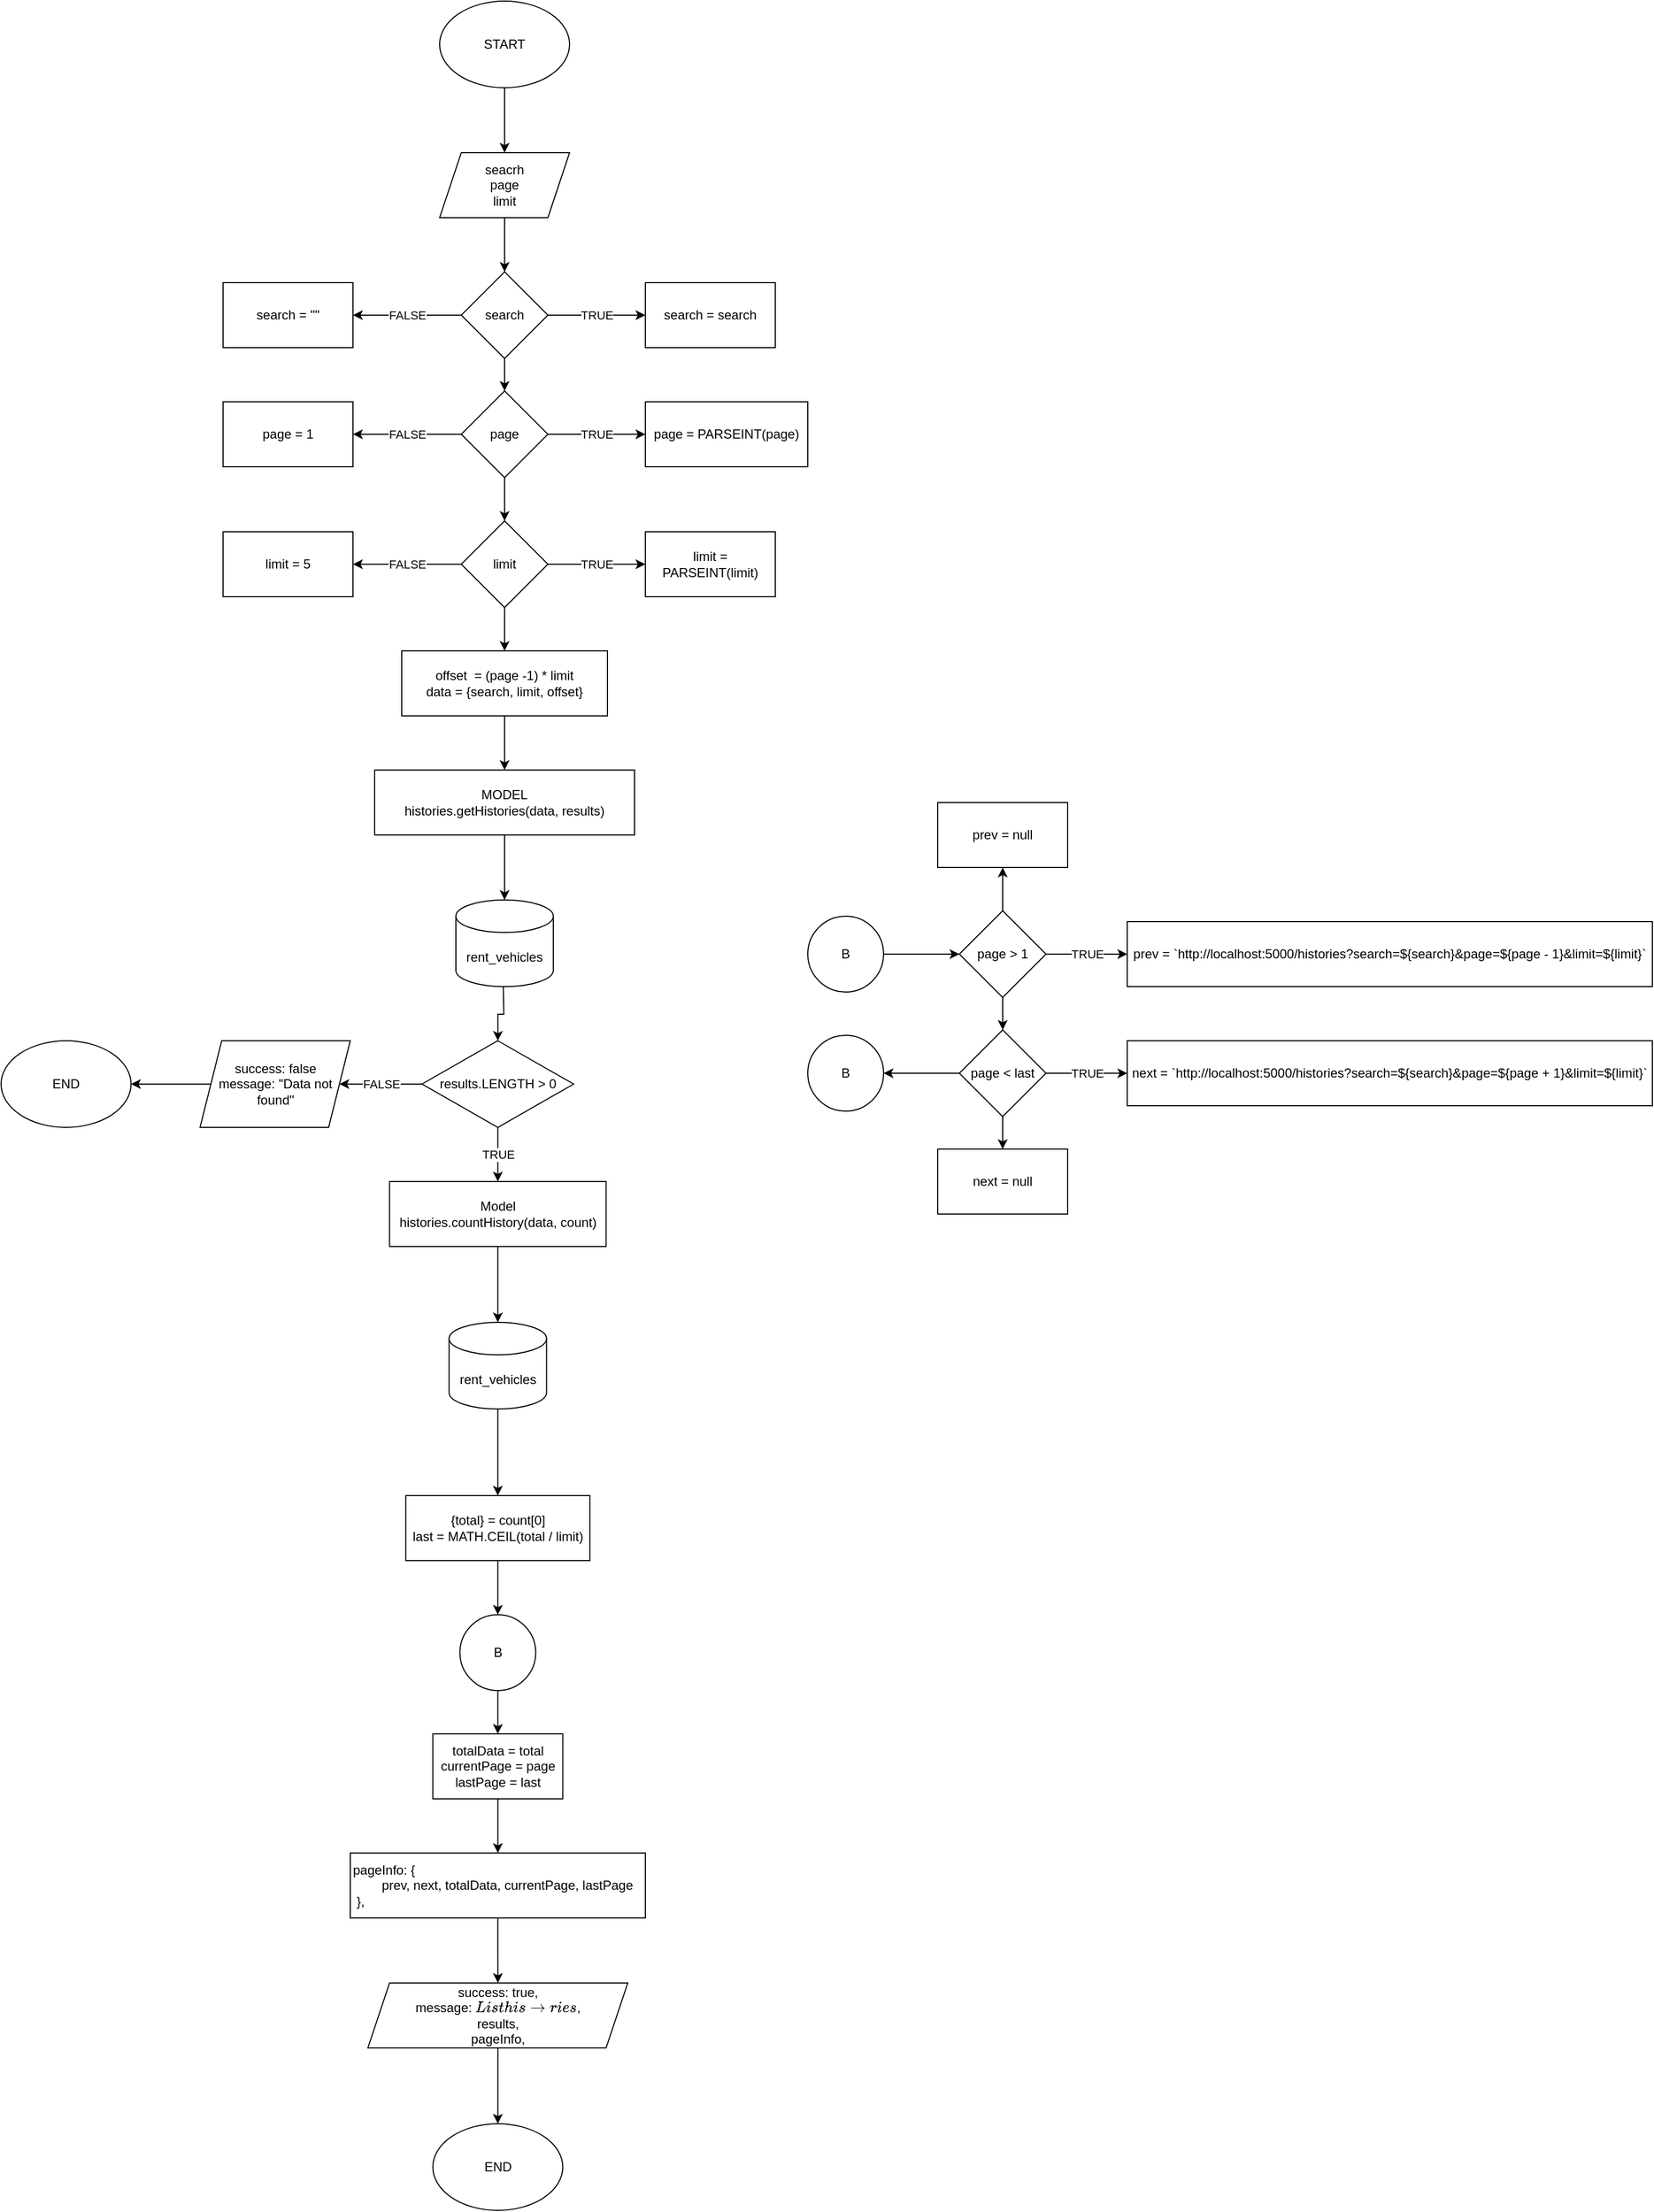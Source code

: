 <mxfile pages="5">
    <diagram id="UBIML3pQqiDEn2vD6msV" name="list histories">
        <mxGraphModel dx="1129" dy="647" grid="1" gridSize="10" guides="1" tooltips="1" connect="1" arrows="1" fold="1" page="1" pageScale="1" pageWidth="850" pageHeight="1100" math="0" shadow="0">
            <root>
                <mxCell id="0"/>
                <mxCell id="1" parent="0"/>
                <mxCell id="452W0jWJVssh9XhGpuLI-1" value="" style="edgeStyle=orthogonalEdgeStyle;rounded=0;orthogonalLoop=1;jettySize=auto;html=1;" parent="1" source="452W0jWJVssh9XhGpuLI-2" target="452W0jWJVssh9XhGpuLI-4" edge="1">
                    <mxGeometry relative="1" as="geometry"/>
                </mxCell>
                <mxCell id="452W0jWJVssh9XhGpuLI-2" value="START" style="ellipse;whiteSpace=wrap;html=1;" parent="1" vertex="1">
                    <mxGeometry x="485" y="80" width="120" height="80" as="geometry"/>
                </mxCell>
                <mxCell id="452W0jWJVssh9XhGpuLI-3" value="" style="edgeStyle=orthogonalEdgeStyle;rounded=0;orthogonalLoop=1;jettySize=auto;html=1;" parent="1" source="452W0jWJVssh9XhGpuLI-4" target="452W0jWJVssh9XhGpuLI-8" edge="1">
                    <mxGeometry relative="1" as="geometry"/>
                </mxCell>
                <mxCell id="452W0jWJVssh9XhGpuLI-4" value="seacrh&lt;br&gt;page&lt;br&gt;limit" style="shape=parallelogram;perimeter=parallelogramPerimeter;whiteSpace=wrap;html=1;fixedSize=1;" parent="1" vertex="1">
                    <mxGeometry x="485" y="220" width="120" height="60" as="geometry"/>
                </mxCell>
                <mxCell id="452W0jWJVssh9XhGpuLI-5" value="TRUE" style="edgeStyle=orthogonalEdgeStyle;rounded=0;orthogonalLoop=1;jettySize=auto;html=1;" parent="1" source="452W0jWJVssh9XhGpuLI-8" target="452W0jWJVssh9XhGpuLI-9" edge="1">
                    <mxGeometry relative="1" as="geometry"/>
                </mxCell>
                <mxCell id="452W0jWJVssh9XhGpuLI-6" value="FALSE" style="edgeStyle=orthogonalEdgeStyle;rounded=0;orthogonalLoop=1;jettySize=auto;html=1;" parent="1" source="452W0jWJVssh9XhGpuLI-8" target="452W0jWJVssh9XhGpuLI-10" edge="1">
                    <mxGeometry relative="1" as="geometry"/>
                </mxCell>
                <mxCell id="452W0jWJVssh9XhGpuLI-7" value="" style="edgeStyle=orthogonalEdgeStyle;rounded=0;orthogonalLoop=1;jettySize=auto;html=1;" parent="1" source="452W0jWJVssh9XhGpuLI-8" target="452W0jWJVssh9XhGpuLI-14" edge="1">
                    <mxGeometry relative="1" as="geometry"/>
                </mxCell>
                <mxCell id="452W0jWJVssh9XhGpuLI-8" value="search" style="rhombus;whiteSpace=wrap;html=1;" parent="1" vertex="1">
                    <mxGeometry x="505" y="330" width="80" height="80" as="geometry"/>
                </mxCell>
                <mxCell id="452W0jWJVssh9XhGpuLI-9" value="search = search" style="rounded=0;whiteSpace=wrap;html=1;" parent="1" vertex="1">
                    <mxGeometry x="675" y="340" width="120" height="60" as="geometry"/>
                </mxCell>
                <mxCell id="452W0jWJVssh9XhGpuLI-10" value="search = &quot;&quot;" style="rounded=0;whiteSpace=wrap;html=1;" parent="1" vertex="1">
                    <mxGeometry x="285" y="340" width="120" height="60" as="geometry"/>
                </mxCell>
                <mxCell id="452W0jWJVssh9XhGpuLI-11" value="TRUE" style="edgeStyle=orthogonalEdgeStyle;rounded=0;orthogonalLoop=1;jettySize=auto;html=1;" parent="1" source="452W0jWJVssh9XhGpuLI-14" target="452W0jWJVssh9XhGpuLI-15" edge="1">
                    <mxGeometry relative="1" as="geometry"/>
                </mxCell>
                <mxCell id="452W0jWJVssh9XhGpuLI-12" value="FALSE" style="edgeStyle=orthogonalEdgeStyle;rounded=0;orthogonalLoop=1;jettySize=auto;html=1;" parent="1" source="452W0jWJVssh9XhGpuLI-14" target="452W0jWJVssh9XhGpuLI-16" edge="1">
                    <mxGeometry relative="1" as="geometry"/>
                </mxCell>
                <mxCell id="452W0jWJVssh9XhGpuLI-13" value="" style="edgeStyle=orthogonalEdgeStyle;rounded=0;orthogonalLoop=1;jettySize=auto;html=1;" parent="1" source="452W0jWJVssh9XhGpuLI-14" target="452W0jWJVssh9XhGpuLI-20" edge="1">
                    <mxGeometry relative="1" as="geometry"/>
                </mxCell>
                <mxCell id="452W0jWJVssh9XhGpuLI-14" value="page" style="rhombus;whiteSpace=wrap;html=1;" parent="1" vertex="1">
                    <mxGeometry x="505" y="440" width="80" height="80" as="geometry"/>
                </mxCell>
                <mxCell id="452W0jWJVssh9XhGpuLI-15" value="page = PARSEINT(page)" style="rounded=0;whiteSpace=wrap;html=1;" parent="1" vertex="1">
                    <mxGeometry x="675" y="450" width="150" height="60" as="geometry"/>
                </mxCell>
                <mxCell id="452W0jWJVssh9XhGpuLI-16" value="page = 1" style="rounded=0;whiteSpace=wrap;html=1;" parent="1" vertex="1">
                    <mxGeometry x="285" y="450" width="120" height="60" as="geometry"/>
                </mxCell>
                <mxCell id="452W0jWJVssh9XhGpuLI-17" value="TRUE" style="edgeStyle=orthogonalEdgeStyle;rounded=0;orthogonalLoop=1;jettySize=auto;html=1;" parent="1" source="452W0jWJVssh9XhGpuLI-20" target="452W0jWJVssh9XhGpuLI-21" edge="1">
                    <mxGeometry relative="1" as="geometry"/>
                </mxCell>
                <mxCell id="452W0jWJVssh9XhGpuLI-18" value="FALSE" style="edgeStyle=orthogonalEdgeStyle;rounded=0;orthogonalLoop=1;jettySize=auto;html=1;" parent="1" source="452W0jWJVssh9XhGpuLI-20" target="452W0jWJVssh9XhGpuLI-22" edge="1">
                    <mxGeometry relative="1" as="geometry"/>
                </mxCell>
                <mxCell id="452W0jWJVssh9XhGpuLI-19" value="" style="edgeStyle=orthogonalEdgeStyle;rounded=0;orthogonalLoop=1;jettySize=auto;html=1;" parent="1" source="452W0jWJVssh9XhGpuLI-20" target="452W0jWJVssh9XhGpuLI-24" edge="1">
                    <mxGeometry relative="1" as="geometry"/>
                </mxCell>
                <mxCell id="452W0jWJVssh9XhGpuLI-20" value="limit" style="rhombus;whiteSpace=wrap;html=1;" parent="1" vertex="1">
                    <mxGeometry x="505" y="560" width="80" height="80" as="geometry"/>
                </mxCell>
                <mxCell id="452W0jWJVssh9XhGpuLI-21" value="limit = PARSEINT(limit)" style="rounded=0;whiteSpace=wrap;html=1;" parent="1" vertex="1">
                    <mxGeometry x="675" y="570" width="120" height="60" as="geometry"/>
                </mxCell>
                <mxCell id="452W0jWJVssh9XhGpuLI-22" value="limit = 5" style="rounded=0;whiteSpace=wrap;html=1;" parent="1" vertex="1">
                    <mxGeometry x="285" y="570" width="120" height="60" as="geometry"/>
                </mxCell>
                <mxCell id="452W0jWJVssh9XhGpuLI-23" value="" style="edgeStyle=orthogonalEdgeStyle;rounded=0;orthogonalLoop=1;jettySize=auto;html=1;" parent="1" source="452W0jWJVssh9XhGpuLI-24" target="452W0jWJVssh9XhGpuLI-27" edge="1">
                    <mxGeometry relative="1" as="geometry"/>
                </mxCell>
                <mxCell id="452W0jWJVssh9XhGpuLI-24" value="offset&amp;nbsp; = (page -1) * limit&lt;br&gt;data = {search, limit, offset}" style="rounded=0;whiteSpace=wrap;html=1;" parent="1" vertex="1">
                    <mxGeometry x="450" y="680" width="190" height="60" as="geometry"/>
                </mxCell>
                <mxCell id="452W0jWJVssh9XhGpuLI-25" value="" style="edgeStyle=orthogonalEdgeStyle;rounded=0;orthogonalLoop=1;jettySize=auto;html=1;fontSize=12;" parent="1" source="452W0jWJVssh9XhGpuLI-27" target="452W0jWJVssh9XhGpuLI-28" edge="1">
                    <mxGeometry relative="1" as="geometry"/>
                </mxCell>
                <mxCell id="452W0jWJVssh9XhGpuLI-26" value="" style="edgeStyle=orthogonalEdgeStyle;rounded=0;orthogonalLoop=1;jettySize=auto;html=1;fontSize=12;" parent="1" target="452W0jWJVssh9XhGpuLI-31" edge="1">
                    <mxGeometry relative="1" as="geometry">
                        <mxPoint x="543.75" y="990" as="sourcePoint"/>
                    </mxGeometry>
                </mxCell>
                <mxCell id="452W0jWJVssh9XhGpuLI-27" value="MODEL&lt;br&gt;histories.getHistories(data, results)" style="rounded=0;whiteSpace=wrap;html=1;" parent="1" vertex="1">
                    <mxGeometry x="425" y="790" width="240" height="60" as="geometry"/>
                </mxCell>
                <mxCell id="452W0jWJVssh9XhGpuLI-28" value="rent_vehicles" style="shape=cylinder3;whiteSpace=wrap;html=1;boundedLbl=1;backgroundOutline=1;size=15;" parent="1" vertex="1">
                    <mxGeometry x="500" y="910" width="90" height="80" as="geometry"/>
                </mxCell>
                <mxCell id="452W0jWJVssh9XhGpuLI-29" value="FALSE" style="edgeStyle=orthogonalEdgeStyle;rounded=0;orthogonalLoop=1;jettySize=auto;html=1;" parent="1" source="452W0jWJVssh9XhGpuLI-31" target="452W0jWJVssh9XhGpuLI-33" edge="1">
                    <mxGeometry relative="1" as="geometry"/>
                </mxCell>
                <mxCell id="452W0jWJVssh9XhGpuLI-30" value="TRUE" style="edgeStyle=orthogonalEdgeStyle;rounded=0;orthogonalLoop=1;jettySize=auto;html=1;" parent="1" source="452W0jWJVssh9XhGpuLI-31" target="452W0jWJVssh9XhGpuLI-36" edge="1">
                    <mxGeometry relative="1" as="geometry"/>
                </mxCell>
                <mxCell id="452W0jWJVssh9XhGpuLI-31" value="results.LENGTH &amp;gt; 0" style="rhombus;whiteSpace=wrap;html=1;" parent="1" vertex="1">
                    <mxGeometry x="468.75" y="1040" width="140" height="80" as="geometry"/>
                </mxCell>
                <mxCell id="2" value="" style="edgeStyle=none;html=1;" edge="1" parent="1" source="452W0jWJVssh9XhGpuLI-33" target="452W0jWJVssh9XhGpuLI-59">
                    <mxGeometry relative="1" as="geometry"/>
                </mxCell>
                <mxCell id="452W0jWJVssh9XhGpuLI-33" value="success: false&lt;br&gt;message: &quot;Data not found&quot;" style="shape=parallelogram;perimeter=parallelogramPerimeter;whiteSpace=wrap;html=1;fixedSize=1;" parent="1" vertex="1">
                    <mxGeometry x="263.75" y="1040" width="138.75" height="80" as="geometry"/>
                </mxCell>
                <mxCell id="452W0jWJVssh9XhGpuLI-34" value="" style="edgeStyle=orthogonalEdgeStyle;rounded=0;orthogonalLoop=1;jettySize=auto;html=1;fontSize=12;" parent="1" source="452W0jWJVssh9XhGpuLI-36" target="452W0jWJVssh9XhGpuLI-63" edge="1">
                    <mxGeometry relative="1" as="geometry"/>
                </mxCell>
                <mxCell id="452W0jWJVssh9XhGpuLI-36" value="Model&lt;br&gt;histories.countHistory(data, count)" style="rounded=0;whiteSpace=wrap;html=1;" parent="1" vertex="1">
                    <mxGeometry x="438.75" y="1170" width="200" height="60" as="geometry"/>
                </mxCell>
                <mxCell id="452W0jWJVssh9XhGpuLI-37" value="" style="edgeStyle=orthogonalEdgeStyle;rounded=0;orthogonalLoop=1;jettySize=auto;html=1;" parent="1" source="452W0jWJVssh9XhGpuLI-38" target="452W0jWJVssh9XhGpuLI-62" edge="1">
                    <mxGeometry relative="1" as="geometry"/>
                </mxCell>
                <mxCell id="452W0jWJVssh9XhGpuLI-38" value="{total} = count[0]&lt;br&gt;last = MATH.CEIL(total / limit)" style="rounded=0;whiteSpace=wrap;html=1;" parent="1" vertex="1">
                    <mxGeometry x="453.75" y="1460" width="170" height="60" as="geometry"/>
                </mxCell>
                <mxCell id="452W0jWJVssh9XhGpuLI-39" value="" style="edgeStyle=orthogonalEdgeStyle;rounded=0;orthogonalLoop=1;jettySize=auto;html=1;" parent="1" source="452W0jWJVssh9XhGpuLI-40" target="452W0jWJVssh9XhGpuLI-42" edge="1">
                    <mxGeometry relative="1" as="geometry"/>
                </mxCell>
                <mxCell id="452W0jWJVssh9XhGpuLI-40" value="&lt;div&gt;pageInfo:&amp;nbsp;&lt;span&gt;{&lt;/span&gt;&lt;/div&gt;&lt;div&gt;&lt;span&gt;&lt;span style=&quot;white-space: pre&quot;&gt;&#9;&lt;/span&gt;prev,&lt;/span&gt;&lt;span&gt;&amp;nbsp;next,&lt;/span&gt;&lt;span&gt;&amp;nbsp;totalData,&lt;/span&gt;&lt;span&gt;&amp;nbsp;currentPage,&lt;/span&gt;&lt;span&gt;&amp;nbsp;lastPage&lt;/span&gt;&lt;/div&gt;&lt;div&gt;&amp;nbsp;},&lt;/div&gt;" style="rounded=0;whiteSpace=wrap;html=1;align=left;" parent="1" vertex="1">
                    <mxGeometry x="402.5" y="1790" width="272.5" height="60" as="geometry"/>
                </mxCell>
                <mxCell id="452W0jWJVssh9XhGpuLI-41" value="" style="edgeStyle=orthogonalEdgeStyle;rounded=0;orthogonalLoop=1;jettySize=auto;html=1;" parent="1" source="452W0jWJVssh9XhGpuLI-42" edge="1">
                    <mxGeometry relative="1" as="geometry">
                        <mxPoint x="538.75" y="2040.0" as="targetPoint"/>
                    </mxGeometry>
                </mxCell>
                <mxCell id="452W0jWJVssh9XhGpuLI-42" value="&lt;div&gt;success: true,&lt;/div&gt;&lt;div&gt;message: `List histories`,&lt;/div&gt;&lt;div&gt;&lt;span&gt;results,&lt;/span&gt;&lt;/div&gt;&lt;div&gt;&lt;span&gt;pageInfo,&lt;/span&gt;&lt;/div&gt;" style="shape=parallelogram;perimeter=parallelogramPerimeter;whiteSpace=wrap;html=1;fixedSize=1;align=center;" parent="1" vertex="1">
                    <mxGeometry x="418.75" y="1910" width="240" height="60" as="geometry"/>
                </mxCell>
                <mxCell id="452W0jWJVssh9XhGpuLI-43" value="" style="edgeStyle=orthogonalEdgeStyle;rounded=0;orthogonalLoop=1;jettySize=auto;html=1;" parent="1" source="452W0jWJVssh9XhGpuLI-44" target="452W0jWJVssh9XhGpuLI-48" edge="1">
                    <mxGeometry relative="1" as="geometry"/>
                </mxCell>
                <mxCell id="452W0jWJVssh9XhGpuLI-44" value="B" style="ellipse;whiteSpace=wrap;html=1;aspect=fixed;" parent="1" vertex="1">
                    <mxGeometry x="825" y="925" width="70" height="70" as="geometry"/>
                </mxCell>
                <mxCell id="452W0jWJVssh9XhGpuLI-45" value="TRUE" style="edgeStyle=orthogonalEdgeStyle;rounded=0;orthogonalLoop=1;jettySize=auto;html=1;" parent="1" source="452W0jWJVssh9XhGpuLI-48" target="452W0jWJVssh9XhGpuLI-49" edge="1">
                    <mxGeometry relative="1" as="geometry"/>
                </mxCell>
                <mxCell id="452W0jWJVssh9XhGpuLI-46" value="" style="edgeStyle=orthogonalEdgeStyle;rounded=0;orthogonalLoop=1;jettySize=auto;html=1;" parent="1" source="452W0jWJVssh9XhGpuLI-48" target="452W0jWJVssh9XhGpuLI-51" edge="1">
                    <mxGeometry relative="1" as="geometry"/>
                </mxCell>
                <mxCell id="452W0jWJVssh9XhGpuLI-47" value="" style="edgeStyle=orthogonalEdgeStyle;rounded=0;orthogonalLoop=1;jettySize=auto;html=1;" parent="1" source="452W0jWJVssh9XhGpuLI-48" target="452W0jWJVssh9XhGpuLI-55" edge="1">
                    <mxGeometry relative="1" as="geometry"/>
                </mxCell>
                <mxCell id="452W0jWJVssh9XhGpuLI-48" value="page &amp;gt; 1" style="rhombus;whiteSpace=wrap;html=1;" parent="1" vertex="1">
                    <mxGeometry x="965" y="920" width="80" height="80" as="geometry"/>
                </mxCell>
                <mxCell id="452W0jWJVssh9XhGpuLI-49" value="&lt;span&gt;prev = `http://localhost:5000/histories?&lt;/span&gt;&lt;span&gt;search=${search}&amp;amp;page=${page - 1}&amp;amp;limit=${limit}`&lt;/span&gt;" style="rounded=0;whiteSpace=wrap;html=1;align=center;" parent="1" vertex="1">
                    <mxGeometry x="1120" y="930" width="485" height="60" as="geometry"/>
                </mxCell>
                <mxCell id="452W0jWJVssh9XhGpuLI-50" value="&lt;span style=&quot;text-align: left&quot;&gt;next = `http://localhost:5000/histories?&lt;/span&gt;&lt;span style=&quot;text-align: left&quot;&gt;search=${search}&amp;amp;page=${page + 1}&amp;amp;limit=${limit}`&lt;/span&gt;" style="rounded=0;whiteSpace=wrap;html=1;" parent="1" vertex="1">
                    <mxGeometry x="1120" y="1040" width="485" height="60" as="geometry"/>
                </mxCell>
                <mxCell id="452W0jWJVssh9XhGpuLI-51" value="prev = null" style="rounded=0;whiteSpace=wrap;html=1;" parent="1" vertex="1">
                    <mxGeometry x="945" y="820" width="120" height="60" as="geometry"/>
                </mxCell>
                <mxCell id="452W0jWJVssh9XhGpuLI-52" value="TRUE" style="edgeStyle=orthogonalEdgeStyle;rounded=0;orthogonalLoop=1;jettySize=auto;html=1;" parent="1" source="452W0jWJVssh9XhGpuLI-55" target="452W0jWJVssh9XhGpuLI-50" edge="1">
                    <mxGeometry relative="1" as="geometry"/>
                </mxCell>
                <mxCell id="452W0jWJVssh9XhGpuLI-53" value="" style="edgeStyle=orthogonalEdgeStyle;rounded=0;orthogonalLoop=1;jettySize=auto;html=1;" parent="1" source="452W0jWJVssh9XhGpuLI-55" target="452W0jWJVssh9XhGpuLI-56" edge="1">
                    <mxGeometry relative="1" as="geometry"/>
                </mxCell>
                <mxCell id="452W0jWJVssh9XhGpuLI-54" value="" style="edgeStyle=orthogonalEdgeStyle;rounded=0;orthogonalLoop=1;jettySize=auto;html=1;" parent="1" source="452W0jWJVssh9XhGpuLI-55" target="452W0jWJVssh9XhGpuLI-64" edge="1">
                    <mxGeometry relative="1" as="geometry"/>
                </mxCell>
                <mxCell id="452W0jWJVssh9XhGpuLI-55" value="page &amp;lt; last" style="rhombus;whiteSpace=wrap;html=1;" parent="1" vertex="1">
                    <mxGeometry x="965" y="1030" width="80" height="80" as="geometry"/>
                </mxCell>
                <mxCell id="452W0jWJVssh9XhGpuLI-56" value="next = null" style="rounded=0;whiteSpace=wrap;html=1;" parent="1" vertex="1">
                    <mxGeometry x="945" y="1140" width="120" height="60" as="geometry"/>
                </mxCell>
                <mxCell id="452W0jWJVssh9XhGpuLI-57" value="" style="edgeStyle=orthogonalEdgeStyle;rounded=0;orthogonalLoop=1;jettySize=auto;html=1;" parent="1" source="452W0jWJVssh9XhGpuLI-58" target="452W0jWJVssh9XhGpuLI-40" edge="1">
                    <mxGeometry relative="1" as="geometry"/>
                </mxCell>
                <mxCell id="452W0jWJVssh9XhGpuLI-58" value="totalData = total&lt;br&gt;currentPage = page&lt;br&gt;lastPage = last" style="rounded=0;whiteSpace=wrap;html=1;" parent="1" vertex="1">
                    <mxGeometry x="478.75" y="1680" width="120" height="60" as="geometry"/>
                </mxCell>
                <mxCell id="452W0jWJVssh9XhGpuLI-59" value="END" style="ellipse;whiteSpace=wrap;html=1;" parent="1" vertex="1">
                    <mxGeometry x="80" y="1040" width="120" height="80" as="geometry"/>
                </mxCell>
                <mxCell id="452W0jWJVssh9XhGpuLI-60" value="END" style="ellipse;whiteSpace=wrap;html=1;" parent="1" vertex="1">
                    <mxGeometry x="478.75" y="2040" width="120" height="80" as="geometry"/>
                </mxCell>
                <mxCell id="452W0jWJVssh9XhGpuLI-61" value="" style="edgeStyle=orthogonalEdgeStyle;rounded=0;orthogonalLoop=1;jettySize=auto;html=1;" parent="1" source="452W0jWJVssh9XhGpuLI-62" target="452W0jWJVssh9XhGpuLI-58" edge="1">
                    <mxGeometry relative="1" as="geometry"/>
                </mxCell>
                <mxCell id="452W0jWJVssh9XhGpuLI-62" value="B" style="ellipse;whiteSpace=wrap;html=1;aspect=fixed;" parent="1" vertex="1">
                    <mxGeometry x="503.75" y="1570" width="70" height="70" as="geometry"/>
                </mxCell>
                <mxCell id="7QxRg88MOw6P7cWPFtko-1" value="" style="edgeStyle=orthogonalEdgeStyle;rounded=0;orthogonalLoop=1;jettySize=auto;html=1;" parent="1" source="452W0jWJVssh9XhGpuLI-63" target="452W0jWJVssh9XhGpuLI-38" edge="1">
                    <mxGeometry relative="1" as="geometry"/>
                </mxCell>
                <mxCell id="452W0jWJVssh9XhGpuLI-63" value="rent_vehicles" style="shape=cylinder3;whiteSpace=wrap;html=1;boundedLbl=1;backgroundOutline=1;size=15;" parent="1" vertex="1">
                    <mxGeometry x="493.75" y="1300" width="90" height="80" as="geometry"/>
                </mxCell>
                <mxCell id="452W0jWJVssh9XhGpuLI-64" value="B" style="ellipse;whiteSpace=wrap;html=1;aspect=fixed;" parent="1" vertex="1">
                    <mxGeometry x="825" y="1035" width="70" height="70" as="geometry"/>
                </mxCell>
            </root>
        </mxGraphModel>
    </diagram>
    <diagram id="q_NCcGGk11ZwcwXTaG-n" name="history by id">
        <mxGraphModel dx="782" dy="579" grid="1" gridSize="10" guides="1" tooltips="1" connect="1" arrows="1" fold="1" page="1" pageScale="1" pageWidth="850" pageHeight="1100" math="0" shadow="0">
            <root>
                <mxCell id="hjFE3tLGXjKZjPv6mzIS-0"/>
                <mxCell id="hjFE3tLGXjKZjPv6mzIS-1" parent="hjFE3tLGXjKZjPv6mzIS-0"/>
                <mxCell id="YqDuwtSMpE-x2yZr22N3-2" value="" style="edgeStyle=orthogonalEdgeStyle;rounded=0;orthogonalLoop=1;jettySize=auto;html=1;" parent="hjFE3tLGXjKZjPv6mzIS-1" source="YqDuwtSMpE-x2yZr22N3-0" target="YqDuwtSMpE-x2yZr22N3-1" edge="1">
                    <mxGeometry relative="1" as="geometry"/>
                </mxCell>
                <mxCell id="YqDuwtSMpE-x2yZr22N3-0" value="START" style="ellipse;whiteSpace=wrap;html=1;" parent="hjFE3tLGXjKZjPv6mzIS-1" vertex="1">
                    <mxGeometry x="500" y="30" width="120" height="80" as="geometry"/>
                </mxCell>
                <mxCell id="YqDuwtSMpE-x2yZr22N3-4" value="" style="edgeStyle=orthogonalEdgeStyle;rounded=0;orthogonalLoop=1;jettySize=auto;html=1;" parent="hjFE3tLGXjKZjPv6mzIS-1" source="YqDuwtSMpE-x2yZr22N3-1" target="YqDuwtSMpE-x2yZr22N3-3" edge="1">
                    <mxGeometry relative="1" as="geometry"/>
                </mxCell>
                <mxCell id="YqDuwtSMpE-x2yZr22N3-1" value="id" style="shape=parallelogram;perimeter=parallelogramPerimeter;whiteSpace=wrap;html=1;fixedSize=1;" parent="hjFE3tLGXjKZjPv6mzIS-1" vertex="1">
                    <mxGeometry x="500" y="160" width="120" height="60" as="geometry"/>
                </mxCell>
                <mxCell id="YqDuwtSMpE-x2yZr22N3-6" value="" style="edgeStyle=orthogonalEdgeStyle;rounded=0;orthogonalLoop=1;jettySize=auto;html=1;" parent="hjFE3tLGXjKZjPv6mzIS-1" source="YqDuwtSMpE-x2yZr22N3-3" target="YqDuwtSMpE-x2yZr22N3-5" edge="1">
                    <mxGeometry relative="1" as="geometry"/>
                </mxCell>
                <mxCell id="YqDuwtSMpE-x2yZr22N3-8" value="" style="edgeStyle=orthogonalEdgeStyle;rounded=0;orthogonalLoop=1;jettySize=auto;html=1;" parent="hjFE3tLGXjKZjPv6mzIS-1" target="YqDuwtSMpE-x2yZr22N3-7" edge="1">
                    <mxGeometry relative="1" as="geometry">
                        <mxPoint x="560" y="440" as="sourcePoint"/>
                    </mxGeometry>
                </mxCell>
                <mxCell id="YqDuwtSMpE-x2yZr22N3-3" value="MODEL&lt;br&gt;histories.getHistory(id, results)" style="rounded=0;whiteSpace=wrap;html=1;" parent="hjFE3tLGXjKZjPv6mzIS-1" vertex="1">
                    <mxGeometry x="490" y="270" width="140" height="60" as="geometry"/>
                </mxCell>
                <mxCell id="YqDuwtSMpE-x2yZr22N3-5" value="rent_vehicles" style="shape=cylinder3;whiteSpace=wrap;html=1;boundedLbl=1;backgroundOutline=1;size=15;" parent="hjFE3tLGXjKZjPv6mzIS-1" vertex="1">
                    <mxGeometry x="505" y="370" width="110" height="80" as="geometry"/>
                </mxCell>
                <mxCell id="YqDuwtSMpE-x2yZr22N3-10" value="FALSE" style="edgeStyle=orthogonalEdgeStyle;rounded=0;orthogonalLoop=1;jettySize=auto;html=1;" parent="hjFE3tLGXjKZjPv6mzIS-1" source="YqDuwtSMpE-x2yZr22N3-7" target="YqDuwtSMpE-x2yZr22N3-9" edge="1">
                    <mxGeometry relative="1" as="geometry"/>
                </mxCell>
                <mxCell id="YqDuwtSMpE-x2yZr22N3-14" value="TRUE" style="edgeStyle=orthogonalEdgeStyle;rounded=0;orthogonalLoop=1;jettySize=auto;html=1;" parent="hjFE3tLGXjKZjPv6mzIS-1" source="YqDuwtSMpE-x2yZr22N3-7" target="YqDuwtSMpE-x2yZr22N3-13" edge="1">
                    <mxGeometry relative="1" as="geometry"/>
                </mxCell>
                <mxCell id="YqDuwtSMpE-x2yZr22N3-7" value="results.LENGTH &amp;gt; 0" style="rhombus;whiteSpace=wrap;html=1;" parent="hjFE3tLGXjKZjPv6mzIS-1" vertex="1">
                    <mxGeometry x="497.5" y="500" width="125" height="80" as="geometry"/>
                </mxCell>
                <mxCell id="YqDuwtSMpE-x2yZr22N3-12" value="" style="edgeStyle=orthogonalEdgeStyle;rounded=0;orthogonalLoop=1;jettySize=auto;html=1;" parent="hjFE3tLGXjKZjPv6mzIS-1" source="YqDuwtSMpE-x2yZr22N3-9" target="YqDuwtSMpE-x2yZr22N3-11" edge="1">
                    <mxGeometry relative="1" as="geometry"/>
                </mxCell>
                <mxCell id="YqDuwtSMpE-x2yZr22N3-9" value="success: false,&lt;br&gt;message: &quot;History not found&quot;" style="shape=parallelogram;perimeter=parallelogramPerimeter;whiteSpace=wrap;html=1;fixedSize=1;" parent="hjFE3tLGXjKZjPv6mzIS-1" vertex="1">
                    <mxGeometry x="260" y="510" width="150" height="60" as="geometry"/>
                </mxCell>
                <mxCell id="YqDuwtSMpE-x2yZr22N3-11" value="END" style="ellipse;whiteSpace=wrap;html=1;" parent="hjFE3tLGXjKZjPv6mzIS-1" vertex="1">
                    <mxGeometry x="60" y="500" width="120" height="80" as="geometry"/>
                </mxCell>
                <mxCell id="YqDuwtSMpE-x2yZr22N3-16" value="" style="edgeStyle=orthogonalEdgeStyle;rounded=0;orthogonalLoop=1;jettySize=auto;html=1;" parent="hjFE3tLGXjKZjPv6mzIS-1" source="YqDuwtSMpE-x2yZr22N3-13" target="YqDuwtSMpE-x2yZr22N3-15" edge="1">
                    <mxGeometry relative="1" as="geometry"/>
                </mxCell>
                <mxCell id="YqDuwtSMpE-x2yZr22N3-13" value="success: true,&lt;br&gt;message: `History with id ${id}`,&lt;br&gt;results: results[0]" style="shape=parallelogram;perimeter=parallelogramPerimeter;whiteSpace=wrap;html=1;fixedSize=1;" parent="hjFE3tLGXjKZjPv6mzIS-1" vertex="1">
                    <mxGeometry x="465" y="640" width="190" height="60" as="geometry"/>
                </mxCell>
                <mxCell id="YqDuwtSMpE-x2yZr22N3-15" value="END" style="ellipse;whiteSpace=wrap;html=1;" parent="hjFE3tLGXjKZjPv6mzIS-1" vertex="1">
                    <mxGeometry x="500" y="770" width="120" height="80" as="geometry"/>
                </mxCell>
            </root>
        </mxGraphModel>
    </diagram>
    <diagram id="E3kjD3rwfJ6af1RQZVww" name="add history">
        <mxGraphModel dx="920" dy="681" grid="1" gridSize="10" guides="1" tooltips="1" connect="1" arrows="1" fold="1" page="1" pageScale="1" pageWidth="850" pageHeight="1100" math="0" shadow="0">
            <root>
                <mxCell id="MP_MUvmoKOp5jrR6Ta0f-0"/>
                <mxCell id="MP_MUvmoKOp5jrR6Ta0f-1" parent="MP_MUvmoKOp5jrR6Ta0f-0"/>
                <mxCell id="MP_MUvmoKOp5jrR6Ta0f-6" value="" style="edgeStyle=orthogonalEdgeStyle;rounded=0;orthogonalLoop=1;jettySize=auto;html=1;" parent="MP_MUvmoKOp5jrR6Ta0f-1" source="MP_MUvmoKOp5jrR6Ta0f-2" target="MP_MUvmoKOp5jrR6Ta0f-4" edge="1">
                    <mxGeometry relative="1" as="geometry"/>
                </mxCell>
                <mxCell id="MP_MUvmoKOp5jrR6Ta0f-2" value="START" style="ellipse;whiteSpace=wrap;html=1;" parent="MP_MUvmoKOp5jrR6Ta0f-1" vertex="1">
                    <mxGeometry x="590" y="80" width="120" height="80" as="geometry"/>
                </mxCell>
                <mxCell id="MP_MUvmoKOp5jrR6Ta0f-7" value="" style="edgeStyle=orthogonalEdgeStyle;rounded=0;orthogonalLoop=1;jettySize=auto;html=1;" parent="MP_MUvmoKOp5jrR6Ta0f-1" source="MP_MUvmoKOp5jrR6Ta0f-4" target="MP_MUvmoKOp5jrR6Ta0f-5" edge="1">
                    <mxGeometry relative="1" as="geometry"/>
                </mxCell>
                <mxCell id="MP_MUvmoKOp5jrR6Ta0f-4" value="id_user&lt;br&gt;id_vehicle&lt;br&gt;rent_start_date" style="shape=parallelogram;perimeter=parallelogramPerimeter;whiteSpace=wrap;html=1;fixedSize=1;" parent="MP_MUvmoKOp5jrR6Ta0f-1" vertex="1">
                    <mxGeometry x="590" y="210" width="120" height="60" as="geometry"/>
                </mxCell>
                <mxCell id="MP_MUvmoKOp5jrR6Ta0f-9" value="" style="edgeStyle=orthogonalEdgeStyle;rounded=0;orthogonalLoop=1;jettySize=auto;html=1;" parent="MP_MUvmoKOp5jrR6Ta0f-1" source="MP_MUvmoKOp5jrR6Ta0f-5" target="MP_MUvmoKOp5jrR6Ta0f-8" edge="1">
                    <mxGeometry relative="1" as="geometry"/>
                </mxCell>
                <mxCell id="MP_MUvmoKOp5jrR6Ta0f-5" value="rent_end_date&lt;br&gt;prepayment" style="shape=parallelogram;perimeter=parallelogramPerimeter;whiteSpace=wrap;html=1;fixedSize=1;" parent="MP_MUvmoKOp5jrR6Ta0f-1" vertex="1">
                    <mxGeometry x="590" y="340" width="120" height="60" as="geometry"/>
                </mxCell>
                <mxCell id="MP_MUvmoKOp5jrR6Ta0f-11" value="TRUE" style="edgeStyle=orthogonalEdgeStyle;rounded=0;orthogonalLoop=1;jettySize=auto;html=1;" parent="MP_MUvmoKOp5jrR6Ta0f-1" source="MP_MUvmoKOp5jrR6Ta0f-8" target="MP_MUvmoKOp5jrR6Ta0f-10" edge="1">
                    <mxGeometry relative="1" as="geometry"/>
                </mxCell>
                <mxCell id="MP_MUvmoKOp5jrR6Ta0f-16" value="FALSE" style="edgeStyle=orthogonalEdgeStyle;rounded=0;orthogonalLoop=1;jettySize=auto;html=1;" parent="MP_MUvmoKOp5jrR6Ta0f-1" source="MP_MUvmoKOp5jrR6Ta0f-8" target="MP_MUvmoKOp5jrR6Ta0f-12" edge="1">
                    <mxGeometry relative="1" as="geometry"/>
                </mxCell>
                <mxCell id="MP_MUvmoKOp5jrR6Ta0f-8" value="id_user &amp;&amp; id_vehicle &amp;&amp; rent_start_date &amp;&amp; rent_end_date &amp;&amp; prepayment" style="rhombus;whiteSpace=wrap;html=1;" parent="MP_MUvmoKOp5jrR6Ta0f-1" vertex="1">
                    <mxGeometry x="555" y="450" width="190" height="140" as="geometry"/>
                </mxCell>
                <mxCell id="MP_MUvmoKOp5jrR6Ta0f-18" value="" style="edgeStyle=orthogonalEdgeStyle;rounded=0;orthogonalLoop=1;jettySize=auto;html=1;" parent="MP_MUvmoKOp5jrR6Ta0f-1" target="MP_MUvmoKOp5jrR6Ta0f-17" edge="1">
                    <mxGeometry relative="1" as="geometry">
                        <mxPoint x="650" y="810" as="sourcePoint"/>
                    </mxGeometry>
                </mxCell>
                <mxCell id="MP_MUvmoKOp5jrR6Ta0f-20" value="" style="edgeStyle=orthogonalEdgeStyle;rounded=0;orthogonalLoop=1;jettySize=auto;html=1;" parent="MP_MUvmoKOp5jrR6Ta0f-1" source="MP_MUvmoKOp5jrR6Ta0f-10" target="MP_MUvmoKOp5jrR6Ta0f-19" edge="1">
                    <mxGeometry relative="1" as="geometry"/>
                </mxCell>
                <mxCell id="MP_MUvmoKOp5jrR6Ta0f-10" value="MODEL&lt;br&gt;users.getUser(id_user, user)" style="rounded=0;whiteSpace=wrap;html=1;" parent="MP_MUvmoKOp5jrR6Ta0f-1" vertex="1">
                    <mxGeometry x="580" y="660" width="140" height="60" as="geometry"/>
                </mxCell>
                <mxCell id="MP_MUvmoKOp5jrR6Ta0f-15" value="" style="edgeStyle=orthogonalEdgeStyle;rounded=0;orthogonalLoop=1;jettySize=auto;html=1;" parent="MP_MUvmoKOp5jrR6Ta0f-1" source="MP_MUvmoKOp5jrR6Ta0f-12" target="MP_MUvmoKOp5jrR6Ta0f-14" edge="1">
                    <mxGeometry relative="1" as="geometry"/>
                </mxCell>
                <mxCell id="MP_MUvmoKOp5jrR6Ta0f-12" value="success: false,&lt;br&gt;message: ''Failed add new history, data must be filled''," style="shape=parallelogram;perimeter=parallelogramPerimeter;whiteSpace=wrap;html=1;fixedSize=1;" parent="MP_MUvmoKOp5jrR6Ta0f-1" vertex="1">
                    <mxGeometry x="270" y="480" width="200" height="80" as="geometry"/>
                </mxCell>
                <mxCell id="MP_MUvmoKOp5jrR6Ta0f-14" value="END" style="ellipse;whiteSpace=wrap;html=1;" parent="MP_MUvmoKOp5jrR6Ta0f-1" vertex="1">
                    <mxGeometry x="90" y="480" width="120" height="80" as="geometry"/>
                </mxCell>
                <mxCell id="MP_MUvmoKOp5jrR6Ta0f-22" value="FALSE" style="edgeStyle=orthogonalEdgeStyle;rounded=0;orthogonalLoop=1;jettySize=auto;html=1;" parent="MP_MUvmoKOp5jrR6Ta0f-1" source="MP_MUvmoKOp5jrR6Ta0f-17" target="MP_MUvmoKOp5jrR6Ta0f-21" edge="1">
                    <mxGeometry relative="1" as="geometry"/>
                </mxCell>
                <mxCell id="MP_MUvmoKOp5jrR6Ta0f-24" value="TRUE" style="edgeStyle=orthogonalEdgeStyle;rounded=0;orthogonalLoop=1;jettySize=auto;html=1;" parent="MP_MUvmoKOp5jrR6Ta0f-1" source="MP_MUvmoKOp5jrR6Ta0f-17" target="MP_MUvmoKOp5jrR6Ta0f-23" edge="1">
                    <mxGeometry relative="1" as="geometry"/>
                </mxCell>
                <mxCell id="MP_MUvmoKOp5jrR6Ta0f-17" value="user.LENGTH &amp;gt; 0" style="rhombus;whiteSpace=wrap;html=1;" parent="MP_MUvmoKOp5jrR6Ta0f-1" vertex="1">
                    <mxGeometry x="595" y="860" width="110" height="90" as="geometry"/>
                </mxCell>
                <mxCell id="MP_MUvmoKOp5jrR6Ta0f-19" value="rent_vehicles" style="shape=cylinder3;whiteSpace=wrap;html=1;boundedLbl=1;backgroundOutline=1;size=15;" parent="MP_MUvmoKOp5jrR6Ta0f-1" vertex="1">
                    <mxGeometry x="595" y="750" width="110" height="80" as="geometry"/>
                </mxCell>
                <mxCell id="MP_MUvmoKOp5jrR6Ta0f-72" value="" style="edgeStyle=orthogonalEdgeStyle;rounded=0;orthogonalLoop=1;jettySize=auto;html=1;" parent="MP_MUvmoKOp5jrR6Ta0f-1" source="MP_MUvmoKOp5jrR6Ta0f-21" target="MP_MUvmoKOp5jrR6Ta0f-33" edge="1">
                    <mxGeometry relative="1" as="geometry"/>
                </mxCell>
                <mxCell id="MP_MUvmoKOp5jrR6Ta0f-21" value="success: false,&lt;br&gt;message: &quot;id_user is undifined&quot;" style="shape=parallelogram;perimeter=parallelogramPerimeter;whiteSpace=wrap;html=1;fixedSize=1;" parent="MP_MUvmoKOp5jrR6Ta0f-1" vertex="1">
                    <mxGeometry x="360" y="875" width="150" height="60" as="geometry"/>
                </mxCell>
                <mxCell id="MP_MUvmoKOp5jrR6Ta0f-26" value="" style="edgeStyle=orthogonalEdgeStyle;rounded=0;orthogonalLoop=1;jettySize=auto;html=1;" parent="MP_MUvmoKOp5jrR6Ta0f-1" source="MP_MUvmoKOp5jrR6Ta0f-23" target="MP_MUvmoKOp5jrR6Ta0f-25" edge="1">
                    <mxGeometry relative="1" as="geometry"/>
                </mxCell>
                <mxCell id="MP_MUvmoKOp5jrR6Ta0f-23" value="MODEL&lt;br&gt;vehicles.getVehicle(id_vehicle, vehicle)" style="rounded=0;whiteSpace=wrap;html=1;" parent="MP_MUvmoKOp5jrR6Ta0f-1" vertex="1">
                    <mxGeometry x="560" y="1020" width="180" height="70" as="geometry"/>
                </mxCell>
                <mxCell id="7zsdWu0S4rThD5_Sk0r7-0" value="" style="edgeStyle=orthogonalEdgeStyle;rounded=0;orthogonalLoop=1;jettySize=auto;html=1;" edge="1" parent="MP_MUvmoKOp5jrR6Ta0f-1" source="MP_MUvmoKOp5jrR6Ta0f-25" target="MP_MUvmoKOp5jrR6Ta0f-27">
                    <mxGeometry relative="1" as="geometry"/>
                </mxCell>
                <mxCell id="MP_MUvmoKOp5jrR6Ta0f-25" value="rent_vehicles" style="shape=cylinder3;whiteSpace=wrap;html=1;boundedLbl=1;backgroundOutline=1;size=15;" parent="MP_MUvmoKOp5jrR6Ta0f-1" vertex="1">
                    <mxGeometry x="595" y="1130" width="110" height="80" as="geometry"/>
                </mxCell>
                <mxCell id="MP_MUvmoKOp5jrR6Ta0f-30" value="FALSE" style="edgeStyle=orthogonalEdgeStyle;rounded=0;orthogonalLoop=1;jettySize=auto;html=1;" parent="MP_MUvmoKOp5jrR6Ta0f-1" source="MP_MUvmoKOp5jrR6Ta0f-27" target="MP_MUvmoKOp5jrR6Ta0f-29" edge="1">
                    <mxGeometry relative="1" as="geometry"/>
                </mxCell>
                <mxCell id="MP_MUvmoKOp5jrR6Ta0f-36" value="TRUE" style="edgeStyle=orthogonalEdgeStyle;rounded=0;orthogonalLoop=1;jettySize=auto;html=1;" parent="MP_MUvmoKOp5jrR6Ta0f-1" source="MP_MUvmoKOp5jrR6Ta0f-27" target="MP_MUvmoKOp5jrR6Ta0f-35" edge="1">
                    <mxGeometry relative="1" as="geometry"/>
                </mxCell>
                <mxCell id="MP_MUvmoKOp5jrR6Ta0f-27" value="vehicle.LENGTH &amp;gt; 0" style="rhombus;whiteSpace=wrap;html=1;" parent="MP_MUvmoKOp5jrR6Ta0f-1" vertex="1">
                    <mxGeometry x="590" y="1270" width="120" height="90" as="geometry"/>
                </mxCell>
                <mxCell id="MP_MUvmoKOp5jrR6Ta0f-32" value="" style="edgeStyle=orthogonalEdgeStyle;rounded=0;orthogonalLoop=1;jettySize=auto;html=1;" parent="MP_MUvmoKOp5jrR6Ta0f-1" source="MP_MUvmoKOp5jrR6Ta0f-29" target="MP_MUvmoKOp5jrR6Ta0f-31" edge="1">
                    <mxGeometry relative="1" as="geometry"/>
                </mxCell>
                <mxCell id="MP_MUvmoKOp5jrR6Ta0f-29" value="success: false,&lt;br&gt;message: &quot;id_vehicle is undifined&quot;" style="shape=parallelogram;perimeter=parallelogramPerimeter;whiteSpace=wrap;html=1;fixedSize=1;" parent="MP_MUvmoKOp5jrR6Ta0f-1" vertex="1">
                    <mxGeometry x="350" y="1285" width="150" height="60" as="geometry"/>
                </mxCell>
                <mxCell id="MP_MUvmoKOp5jrR6Ta0f-31" value="END" style="ellipse;whiteSpace=wrap;html=1;" parent="MP_MUvmoKOp5jrR6Ta0f-1" vertex="1">
                    <mxGeometry x="180" y="1275" width="120" height="80" as="geometry"/>
                </mxCell>
                <mxCell id="MP_MUvmoKOp5jrR6Ta0f-33" value="END" style="ellipse;whiteSpace=wrap;html=1;" parent="MP_MUvmoKOp5jrR6Ta0f-1" vertex="1">
                    <mxGeometry x="170" y="865" width="120" height="80" as="geometry"/>
                </mxCell>
                <mxCell id="MP_MUvmoKOp5jrR6Ta0f-38" value="" style="edgeStyle=orthogonalEdgeStyle;rounded=0;orthogonalLoop=1;jettySize=auto;html=1;" parent="MP_MUvmoKOp5jrR6Ta0f-1" source="MP_MUvmoKOp5jrR6Ta0f-35" target="MP_MUvmoKOp5jrR6Ta0f-37" edge="1">
                    <mxGeometry relative="1" as="geometry"/>
                </mxCell>
                <mxCell id="MP_MUvmoKOp5jrR6Ta0f-35" value="HELPER&lt;br&gt;checkDate(date)" style="rounded=0;whiteSpace=wrap;html=1;" parent="MP_MUvmoKOp5jrR6Ta0f-1" vertex="1">
                    <mxGeometry x="590" y="1410" width="120" height="60" as="geometry"/>
                </mxCell>
                <mxCell id="MP_MUvmoKOp5jrR6Ta0f-40" value="FALSE" style="edgeStyle=orthogonalEdgeStyle;rounded=0;orthogonalLoop=1;jettySize=auto;html=1;" parent="MP_MUvmoKOp5jrR6Ta0f-1" source="MP_MUvmoKOp5jrR6Ta0f-37" target="MP_MUvmoKOp5jrR6Ta0f-39" edge="1">
                    <mxGeometry relative="1" as="geometry"/>
                </mxCell>
                <mxCell id="MP_MUvmoKOp5jrR6Ta0f-44" value="" style="edgeStyle=orthogonalEdgeStyle;rounded=0;orthogonalLoop=1;jettySize=auto;html=1;" parent="MP_MUvmoKOp5jrR6Ta0f-1" source="MP_MUvmoKOp5jrR6Ta0f-37" target="MP_MUvmoKOp5jrR6Ta0f-43" edge="1">
                    <mxGeometry relative="1" as="geometry"/>
                </mxCell>
                <mxCell id="MP_MUvmoKOp5jrR6Ta0f-37" value="checkDate(rent_start_date) &amp;amp;&amp;amp; checkDate(rent_end_date)" style="rhombus;whiteSpace=wrap;html=1;" parent="MP_MUvmoKOp5jrR6Ta0f-1" vertex="1">
                    <mxGeometry x="560" y="1530" width="180" height="130" as="geometry"/>
                </mxCell>
                <mxCell id="MP_MUvmoKOp5jrR6Ta0f-42" value="" style="edgeStyle=orthogonalEdgeStyle;rounded=0;orthogonalLoop=1;jettySize=auto;html=1;" parent="MP_MUvmoKOp5jrR6Ta0f-1" source="MP_MUvmoKOp5jrR6Ta0f-39" target="MP_MUvmoKOp5jrR6Ta0f-41" edge="1">
                    <mxGeometry relative="1" as="geometry"/>
                </mxCell>
                <mxCell id="MP_MUvmoKOp5jrR6Ta0f-39" value="status: false,&lt;br&gt;message: ''Wrong date input for rent_start_date and rent_end_date. Format date YYYY-MM-DD''," style="shape=parallelogram;perimeter=parallelogramPerimeter;whiteSpace=wrap;html=1;fixedSize=1;" parent="MP_MUvmoKOp5jrR6Ta0f-1" vertex="1">
                    <mxGeometry x="200" y="1555" width="250" height="80" as="geometry"/>
                </mxCell>
                <mxCell id="MP_MUvmoKOp5jrR6Ta0f-41" value="END" style="ellipse;whiteSpace=wrap;html=1;" parent="MP_MUvmoKOp5jrR6Ta0f-1" vertex="1">
                    <mxGeometry x="30" y="1555" width="120" height="80" as="geometry"/>
                </mxCell>
                <mxCell id="MP_MUvmoKOp5jrR6Ta0f-47" value="" style="edgeStyle=orthogonalEdgeStyle;rounded=0;orthogonalLoop=1;jettySize=auto;html=1;" parent="MP_MUvmoKOp5jrR6Ta0f-1" source="MP_MUvmoKOp5jrR6Ta0f-43" target="MP_MUvmoKOp5jrR6Ta0f-45" edge="1">
                    <mxGeometry relative="1" as="geometry"/>
                </mxCell>
                <mxCell id="MP_MUvmoKOp5jrR6Ta0f-43" value="pola = /\D/g" style="rounded=0;whiteSpace=wrap;html=1;" parent="MP_MUvmoKOp5jrR6Ta0f-1" vertex="1">
                    <mxGeometry x="590" y="1720" width="120" height="60" as="geometry"/>
                </mxCell>
                <mxCell id="MP_MUvmoKOp5jrR6Ta0f-49" value="FALSE" style="edgeStyle=orthogonalEdgeStyle;rounded=0;orthogonalLoop=1;jettySize=auto;html=1;" parent="MP_MUvmoKOp5jrR6Ta0f-1" source="MP_MUvmoKOp5jrR6Ta0f-45" target="MP_MUvmoKOp5jrR6Ta0f-48" edge="1">
                    <mxGeometry relative="1" as="geometry"/>
                </mxCell>
                <mxCell id="MP_MUvmoKOp5jrR6Ta0f-53" value="TRUE" style="edgeStyle=orthogonalEdgeStyle;rounded=0;orthogonalLoop=1;jettySize=auto;html=1;" parent="MP_MUvmoKOp5jrR6Ta0f-1" source="MP_MUvmoKOp5jrR6Ta0f-45" target="MP_MUvmoKOp5jrR6Ta0f-52" edge="1">
                    <mxGeometry relative="1" as="geometry"/>
                </mxCell>
                <mxCell id="MP_MUvmoKOp5jrR6Ta0f-45" value="!pola.TEST(prepayment)" style="rhombus;whiteSpace=wrap;html=1;" parent="MP_MUvmoKOp5jrR6Ta0f-1" vertex="1">
                    <mxGeometry x="575" y="1850" width="150" height="110" as="geometry"/>
                </mxCell>
                <mxCell id="MP_MUvmoKOp5jrR6Ta0f-51" value="" style="edgeStyle=orthogonalEdgeStyle;rounded=0;orthogonalLoop=1;jettySize=auto;html=1;" parent="MP_MUvmoKOp5jrR6Ta0f-1" source="MP_MUvmoKOp5jrR6Ta0f-48" target="MP_MUvmoKOp5jrR6Ta0f-50" edge="1">
                    <mxGeometry relative="1" as="geometry"/>
                </mxCell>
                <mxCell id="MP_MUvmoKOp5jrR6Ta0f-48" value="status: false,&lt;br&gt;message: &quot;prepayment must be number&quot;" style="shape=parallelogram;perimeter=parallelogramPerimeter;whiteSpace=wrap;html=1;fixedSize=1;" parent="MP_MUvmoKOp5jrR6Ta0f-1" vertex="1">
                    <mxGeometry x="280" y="1875" width="200" height="60" as="geometry"/>
                </mxCell>
                <mxCell id="MP_MUvmoKOp5jrR6Ta0f-50" value="END" style="ellipse;whiteSpace=wrap;html=1;" parent="MP_MUvmoKOp5jrR6Ta0f-1" vertex="1">
                    <mxGeometry x="90" y="1865" width="120" height="80" as="geometry"/>
                </mxCell>
                <mxCell id="MP_MUvmoKOp5jrR6Ta0f-55" value="" style="edgeStyle=orthogonalEdgeStyle;rounded=0;orthogonalLoop=1;jettySize=auto;html=1;" parent="MP_MUvmoKOp5jrR6Ta0f-1" source="MP_MUvmoKOp5jrR6Ta0f-52" target="MP_MUvmoKOp5jrR6Ta0f-54" edge="1">
                    <mxGeometry relative="1" as="geometry"/>
                </mxCell>
                <mxCell id="MP_MUvmoKOp5jrR6Ta0f-52" value="status = &quot;not been returned&quot;" style="rounded=0;whiteSpace=wrap;html=1;" parent="MP_MUvmoKOp5jrR6Ta0f-1" vertex="1">
                    <mxGeometry x="565" y="2020" width="170" height="60" as="geometry"/>
                </mxCell>
                <mxCell id="MP_MUvmoKOp5jrR6Ta0f-57" value="" style="edgeStyle=orthogonalEdgeStyle;rounded=0;orthogonalLoop=1;jettySize=auto;html=1;" parent="MP_MUvmoKOp5jrR6Ta0f-1" source="MP_MUvmoKOp5jrR6Ta0f-54" target="MP_MUvmoKOp5jrR6Ta0f-56" edge="1">
                    <mxGeometry relative="1" as="geometry"/>
                </mxCell>
                <mxCell id="MP_MUvmoKOp5jrR6Ta0f-54" value="data = {id_user, id_vehicle, rent_start_date, rent_end_date, prepayment, status,}" style="rounded=0;whiteSpace=wrap;html=1;" parent="MP_MUvmoKOp5jrR6Ta0f-1" vertex="1">
                    <mxGeometry x="560" y="2140" width="180" height="60" as="geometry"/>
                </mxCell>
                <mxCell id="MP_MUvmoKOp5jrR6Ta0f-59" value="" style="edgeStyle=orthogonalEdgeStyle;rounded=0;orthogonalLoop=1;jettySize=auto;html=1;" parent="MP_MUvmoKOp5jrR6Ta0f-1" source="MP_MUvmoKOp5jrR6Ta0f-56" target="MP_MUvmoKOp5jrR6Ta0f-58" edge="1">
                    <mxGeometry relative="1" as="geometry"/>
                </mxCell>
                <mxCell id="MP_MUvmoKOp5jrR6Ta0f-61" value="" style="edgeStyle=orthogonalEdgeStyle;rounded=0;orthogonalLoop=1;jettySize=auto;html=1;" parent="MP_MUvmoKOp5jrR6Ta0f-1" source="MP_MUvmoKOp5jrR6Ta0f-56" target="MP_MUvmoKOp5jrR6Ta0f-60" edge="1">
                    <mxGeometry relative="1" as="geometry"/>
                </mxCell>
                <mxCell id="MP_MUvmoKOp5jrR6Ta0f-56" value="MODEL&lt;br&gt;histories.addHistory(data)" style="rounded=0;whiteSpace=wrap;html=1;" parent="MP_MUvmoKOp5jrR6Ta0f-1" vertex="1">
                    <mxGeometry x="580" y="2250" width="140" height="60" as="geometry"/>
                </mxCell>
                <mxCell id="MP_MUvmoKOp5jrR6Ta0f-58" value="rent_vehicles" style="shape=cylinder3;whiteSpace=wrap;html=1;boundedLbl=1;backgroundOutline=1;size=15;" parent="MP_MUvmoKOp5jrR6Ta0f-1" vertex="1">
                    <mxGeometry x="360" y="2240" width="110" height="80" as="geometry"/>
                </mxCell>
                <mxCell id="MP_MUvmoKOp5jrR6Ta0f-63" value="" style="edgeStyle=orthogonalEdgeStyle;rounded=0;orthogonalLoop=1;jettySize=auto;html=1;" parent="MP_MUvmoKOp5jrR6Ta0f-1" source="MP_MUvmoKOp5jrR6Ta0f-60" target="MP_MUvmoKOp5jrR6Ta0f-62" edge="1">
                    <mxGeometry relative="1" as="geometry"/>
                </mxCell>
                <mxCell id="MP_MUvmoKOp5jrR6Ta0f-67" value="" style="edgeStyle=orthogonalEdgeStyle;rounded=0;orthogonalLoop=1;jettySize=auto;html=1;" parent="MP_MUvmoKOp5jrR6Ta0f-1" source="MP_MUvmoKOp5jrR6Ta0f-60" target="MP_MUvmoKOp5jrR6Ta0f-64" edge="1">
                    <mxGeometry relative="1" as="geometry"/>
                </mxCell>
                <mxCell id="MP_MUvmoKOp5jrR6Ta0f-60" value="MODEL&lt;br&gt;vehicles.addRentCount(id_vehicle)" style="rounded=0;whiteSpace=wrap;html=1;" parent="MP_MUvmoKOp5jrR6Ta0f-1" vertex="1">
                    <mxGeometry x="550" y="2380" width="200" height="60" as="geometry"/>
                </mxCell>
                <mxCell id="MP_MUvmoKOp5jrR6Ta0f-62" value="rent_vehicles" style="shape=cylinder3;whiteSpace=wrap;html=1;boundedLbl=1;backgroundOutline=1;size=15;" parent="MP_MUvmoKOp5jrR6Ta0f-1" vertex="1">
                    <mxGeometry x="360" y="2370" width="110" height="80" as="geometry"/>
                </mxCell>
                <mxCell id="MP_MUvmoKOp5jrR6Ta0f-66" value="" style="edgeStyle=orthogonalEdgeStyle;rounded=0;orthogonalLoop=1;jettySize=auto;html=1;" parent="MP_MUvmoKOp5jrR6Ta0f-1" source="MP_MUvmoKOp5jrR6Ta0f-64" target="MP_MUvmoKOp5jrR6Ta0f-65" edge="1">
                    <mxGeometry relative="1" as="geometry"/>
                </mxCell>
                <mxCell id="MP_MUvmoKOp5jrR6Ta0f-69" value="" style="edgeStyle=orthogonalEdgeStyle;rounded=0;orthogonalLoop=1;jettySize=auto;html=1;" parent="MP_MUvmoKOp5jrR6Ta0f-1" source="MP_MUvmoKOp5jrR6Ta0f-64" target="MP_MUvmoKOp5jrR6Ta0f-68" edge="1">
                    <mxGeometry relative="1" as="geometry"/>
                </mxCell>
                <mxCell id="MP_MUvmoKOp5jrR6Ta0f-64" value="MODEL&lt;br&gt;histories.newHistory(results)" style="rounded=0;whiteSpace=wrap;html=1;" parent="MP_MUvmoKOp5jrR6Ta0f-1" vertex="1">
                    <mxGeometry x="570" y="2500" width="160" height="70" as="geometry"/>
                </mxCell>
                <mxCell id="MP_MUvmoKOp5jrR6Ta0f-65" value="rent_vehicles" style="shape=cylinder3;whiteSpace=wrap;html=1;boundedLbl=1;backgroundOutline=1;size=15;" parent="MP_MUvmoKOp5jrR6Ta0f-1" vertex="1">
                    <mxGeometry x="595" y="2610" width="110" height="80" as="geometry"/>
                </mxCell>
                <mxCell id="MP_MUvmoKOp5jrR6Ta0f-71" value="" style="edgeStyle=orthogonalEdgeStyle;rounded=0;orthogonalLoop=1;jettySize=auto;html=1;" parent="MP_MUvmoKOp5jrR6Ta0f-1" source="MP_MUvmoKOp5jrR6Ta0f-68" target="MP_MUvmoKOp5jrR6Ta0f-70" edge="1">
                    <mxGeometry relative="1" as="geometry"/>
                </mxCell>
                <mxCell id="MP_MUvmoKOp5jrR6Ta0f-68" value="success: true,&lt;br&gt;message: &quot;Successfully added new history&quot;,&lt;br&gt;results: results[0]" style="shape=parallelogram;perimeter=parallelogramPerimeter;whiteSpace=wrap;html=1;fixedSize=1;" parent="MP_MUvmoKOp5jrR6Ta0f-1" vertex="1">
                    <mxGeometry x="520" y="2740" width="260" height="60" as="geometry"/>
                </mxCell>
                <mxCell id="MP_MUvmoKOp5jrR6Ta0f-70" value="END" style="ellipse;whiteSpace=wrap;html=1;" parent="MP_MUvmoKOp5jrR6Ta0f-1" vertex="1">
                    <mxGeometry x="590" y="2870" width="120" height="80" as="geometry"/>
                </mxCell>
            </root>
        </mxGraphModel>
    </diagram>
    <diagram id="3STqGyuqI5FQJ-lZwWWE" name="edit history">
        <mxGraphModel dx="2414" dy="1158" grid="1" gridSize="10" guides="1" tooltips="1" connect="1" arrows="1" fold="1" page="1" pageScale="1" pageWidth="850" pageHeight="1100" math="0" shadow="0">
            <root>
                <mxCell id="41tdh6f9ecbBCBGQYiVe-0"/>
                <mxCell id="41tdh6f9ecbBCBGQYiVe-1" parent="41tdh6f9ecbBCBGQYiVe-0"/>
                <mxCell id="Zl7FfXu7vA16IZu5_h18-0" value="" style="edgeStyle=orthogonalEdgeStyle;rounded=0;orthogonalLoop=1;jettySize=auto;html=1;" parent="41tdh6f9ecbBCBGQYiVe-1" source="Zl7FfXu7vA16IZu5_h18-1" target="Zl7FfXu7vA16IZu5_h18-3" edge="1">
                    <mxGeometry relative="1" as="geometry"/>
                </mxCell>
                <mxCell id="Zl7FfXu7vA16IZu5_h18-1" value="START" style="ellipse;whiteSpace=wrap;html=1;" parent="41tdh6f9ecbBCBGQYiVe-1" vertex="1">
                    <mxGeometry x="210" y="80" width="120" height="80" as="geometry"/>
                </mxCell>
                <mxCell id="Zl7FfXu7vA16IZu5_h18-2" value="" style="edgeStyle=orthogonalEdgeStyle;rounded=0;orthogonalLoop=1;jettySize=auto;html=1;" parent="41tdh6f9ecbBCBGQYiVe-1" source="Zl7FfXu7vA16IZu5_h18-3" target="Zl7FfXu7vA16IZu5_h18-5" edge="1">
                    <mxGeometry relative="1" as="geometry"/>
                </mxCell>
                <mxCell id="Zl7FfXu7vA16IZu5_h18-3" value="id_user&lt;br&gt;id_vehicle&lt;br&gt;rent_start_date" style="shape=parallelogram;perimeter=parallelogramPerimeter;whiteSpace=wrap;html=1;fixedSize=1;" parent="41tdh6f9ecbBCBGQYiVe-1" vertex="1">
                    <mxGeometry x="210" y="210" width="120" height="60" as="geometry"/>
                </mxCell>
                <mxCell id="Zl7FfXu7vA16IZu5_h18-4" value="" style="edgeStyle=orthogonalEdgeStyle;rounded=0;orthogonalLoop=1;jettySize=auto;html=1;" parent="41tdh6f9ecbBCBGQYiVe-1" source="Zl7FfXu7vA16IZu5_h18-5" edge="1">
                    <mxGeometry relative="1" as="geometry">
                        <mxPoint x="270" y="450" as="targetPoint"/>
                    </mxGeometry>
                </mxCell>
                <mxCell id="Zl7FfXu7vA16IZu5_h18-5" value="rent_end_date&lt;br&gt;prepayment&lt;br&gt;status" style="shape=parallelogram;perimeter=parallelogramPerimeter;whiteSpace=wrap;html=1;fixedSize=1;" parent="41tdh6f9ecbBCBGQYiVe-1" vertex="1">
                    <mxGeometry x="210" y="340" width="120" height="60" as="geometry"/>
                </mxCell>
                <mxCell id="YacbkMYdb_9JD00U3ktI-0" value="FALSE" style="edgeStyle=orthogonalEdgeStyle;rounded=0;orthogonalLoop=1;jettySize=auto;html=1;" parent="41tdh6f9ecbBCBGQYiVe-1" source="YacbkMYdb_9JD00U3ktI-1" target="YacbkMYdb_9JD00U3ktI-3" edge="1">
                    <mxGeometry relative="1" as="geometry"/>
                </mxCell>
                <mxCell id="PYG2ZdfAClFVHcNe7rSS-3" value="TRUE" style="edgeStyle=orthogonalEdgeStyle;rounded=0;orthogonalLoop=1;jettySize=auto;html=1;" parent="41tdh6f9ecbBCBGQYiVe-1" source="YacbkMYdb_9JD00U3ktI-1" target="PYG2ZdfAClFVHcNe7rSS-1" edge="1">
                    <mxGeometry relative="1" as="geometry"/>
                </mxCell>
                <mxCell id="YacbkMYdb_9JD00U3ktI-1" value="id_user &amp;amp;&amp;amp; id_vehicle &amp;amp;&amp;amp; rent_start_date &amp;amp;&amp;amp; rent_end_date &amp;amp;&amp;amp; prepayment &amp;amp;&amp;amp; status" style="rhombus;whiteSpace=wrap;html=1;" parent="41tdh6f9ecbBCBGQYiVe-1" vertex="1">
                    <mxGeometry x="175" y="450" width="190" height="140" as="geometry"/>
                </mxCell>
                <mxCell id="YacbkMYdb_9JD00U3ktI-2" value="" style="edgeStyle=orthogonalEdgeStyle;rounded=0;orthogonalLoop=1;jettySize=auto;html=1;" parent="41tdh6f9ecbBCBGQYiVe-1" source="YacbkMYdb_9JD00U3ktI-3" edge="1">
                    <mxGeometry relative="1" as="geometry">
                        <mxPoint x="-170" y="520" as="targetPoint"/>
                    </mxGeometry>
                </mxCell>
                <mxCell id="YacbkMYdb_9JD00U3ktI-3" value="success: false,&lt;br&gt;message: `Failed edit history wtih id ${id}, data must be filled''," style="shape=parallelogram;perimeter=parallelogramPerimeter;whiteSpace=wrap;html=1;fixedSize=1;" parent="41tdh6f9ecbBCBGQYiVe-1" vertex="1">
                    <mxGeometry x="-110" y="480" width="200" height="80" as="geometry"/>
                </mxCell>
                <mxCell id="YacbkMYdb_9JD00U3ktI-4" value="END" style="ellipse;whiteSpace=wrap;html=1;" parent="41tdh6f9ecbBCBGQYiVe-1" vertex="1">
                    <mxGeometry x="-290" y="480" width="120" height="80" as="geometry"/>
                </mxCell>
                <mxCell id="PYG2ZdfAClFVHcNe7rSS-0" value="" style="edgeStyle=orthogonalEdgeStyle;rounded=0;orthogonalLoop=1;jettySize=auto;html=1;" parent="41tdh6f9ecbBCBGQYiVe-1" source="PYG2ZdfAClFVHcNe7rSS-1" target="PYG2ZdfAClFVHcNe7rSS-2" edge="1">
                    <mxGeometry relative="1" as="geometry"/>
                </mxCell>
                <mxCell id="sVIFoDamtlCk2_Li9ZiF-5" value="" style="edgeStyle=orthogonalEdgeStyle;rounded=0;orthogonalLoop=1;jettySize=auto;html=1;" parent="41tdh6f9ecbBCBGQYiVe-1" target="sVIFoDamtlCk2_Li9ZiF-1" edge="1">
                    <mxGeometry relative="1" as="geometry">
                        <mxPoint x="270" y="820" as="sourcePoint"/>
                    </mxGeometry>
                </mxCell>
                <mxCell id="PYG2ZdfAClFVHcNe7rSS-1" value="MODEL&lt;br&gt;users.getUser(id_user, user)" style="rounded=0;whiteSpace=wrap;html=1;" parent="41tdh6f9ecbBCBGQYiVe-1" vertex="1">
                    <mxGeometry x="200" y="680" width="140" height="60" as="geometry"/>
                </mxCell>
                <mxCell id="PYG2ZdfAClFVHcNe7rSS-2" value="rent_vehicles" style="shape=cylinder3;whiteSpace=wrap;html=1;boundedLbl=1;backgroundOutline=1;size=15;" parent="41tdh6f9ecbBCBGQYiVe-1" vertex="1">
                    <mxGeometry x="215" y="770" width="110" height="80" as="geometry"/>
                </mxCell>
                <mxCell id="sVIFoDamtlCk2_Li9ZiF-0" value="FALSE" style="edgeStyle=orthogonalEdgeStyle;rounded=0;orthogonalLoop=1;jettySize=auto;html=1;" parent="41tdh6f9ecbBCBGQYiVe-1" source="sVIFoDamtlCk2_Li9ZiF-1" target="sVIFoDamtlCk2_Li9ZiF-3" edge="1">
                    <mxGeometry relative="1" as="geometry"/>
                </mxCell>
                <mxCell id="JYg5A94Z1jtS4bo04-YX-3" value="TRUE" style="edgeStyle=orthogonalEdgeStyle;rounded=0;orthogonalLoop=1;jettySize=auto;html=1;" parent="41tdh6f9ecbBCBGQYiVe-1" source="sVIFoDamtlCk2_Li9ZiF-1" target="JYg5A94Z1jtS4bo04-YX-1" edge="1">
                    <mxGeometry relative="1" as="geometry"/>
                </mxCell>
                <mxCell id="sVIFoDamtlCk2_Li9ZiF-1" value="user.LENGTH &amp;gt; 0" style="rhombus;whiteSpace=wrap;html=1;" parent="41tdh6f9ecbBCBGQYiVe-1" vertex="1">
                    <mxGeometry x="215" y="880" width="110" height="90" as="geometry"/>
                </mxCell>
                <mxCell id="sVIFoDamtlCk2_Li9ZiF-2" value="" style="edgeStyle=orthogonalEdgeStyle;rounded=0;orthogonalLoop=1;jettySize=auto;html=1;" parent="41tdh6f9ecbBCBGQYiVe-1" source="sVIFoDamtlCk2_Li9ZiF-3" target="sVIFoDamtlCk2_Li9ZiF-4" edge="1">
                    <mxGeometry relative="1" as="geometry"/>
                </mxCell>
                <mxCell id="sVIFoDamtlCk2_Li9ZiF-3" value="success: false,&lt;br&gt;message: &quot;id_user is undifined&quot;" style="shape=parallelogram;perimeter=parallelogramPerimeter;whiteSpace=wrap;html=1;fixedSize=1;" parent="41tdh6f9ecbBCBGQYiVe-1" vertex="1">
                    <mxGeometry x="-20" y="895" width="150" height="60" as="geometry"/>
                </mxCell>
                <mxCell id="sVIFoDamtlCk2_Li9ZiF-4" value="END" style="ellipse;whiteSpace=wrap;html=1;" parent="41tdh6f9ecbBCBGQYiVe-1" vertex="1">
                    <mxGeometry x="-210" y="885" width="120" height="80" as="geometry"/>
                </mxCell>
                <mxCell id="JYg5A94Z1jtS4bo04-YX-0" value="" style="edgeStyle=orthogonalEdgeStyle;rounded=0;orthogonalLoop=1;jettySize=auto;html=1;" parent="41tdh6f9ecbBCBGQYiVe-1" source="JYg5A94Z1jtS4bo04-YX-1" target="JYg5A94Z1jtS4bo04-YX-2" edge="1">
                    <mxGeometry relative="1" as="geometry"/>
                </mxCell>
                <mxCell id="5tfOSZ_SHVyPareYIkvi-5" value="" style="edgeStyle=orthogonalEdgeStyle;rounded=0;orthogonalLoop=1;jettySize=auto;html=1;" parent="41tdh6f9ecbBCBGQYiVe-1" target="5tfOSZ_SHVyPareYIkvi-1" edge="1">
                    <mxGeometry relative="1" as="geometry">
                        <mxPoint x="270" y="1240" as="sourcePoint"/>
                    </mxGeometry>
                </mxCell>
                <mxCell id="JYg5A94Z1jtS4bo04-YX-1" value="MODEL&lt;br&gt;vehicles.getVehicle(id_vehicle, vehicle)" style="rounded=0;whiteSpace=wrap;html=1;" parent="41tdh6f9ecbBCBGQYiVe-1" vertex="1">
                    <mxGeometry x="180" y="1045" width="180" height="70" as="geometry"/>
                </mxCell>
                <mxCell id="JYg5A94Z1jtS4bo04-YX-2" value="rent_vehicles" style="shape=cylinder3;whiteSpace=wrap;html=1;boundedLbl=1;backgroundOutline=1;size=15;" parent="41tdh6f9ecbBCBGQYiVe-1" vertex="1">
                    <mxGeometry x="215" y="1180" width="110" height="80" as="geometry"/>
                </mxCell>
                <mxCell id="5tfOSZ_SHVyPareYIkvi-0" value="FALSE" style="edgeStyle=orthogonalEdgeStyle;rounded=0;orthogonalLoop=1;jettySize=auto;html=1;" parent="41tdh6f9ecbBCBGQYiVe-1" source="5tfOSZ_SHVyPareYIkvi-1" target="5tfOSZ_SHVyPareYIkvi-3" edge="1">
                    <mxGeometry relative="1" as="geometry"/>
                </mxCell>
                <mxCell id="_FLsgA_2pknDK9uvboNt-6" value="TRUE" style="edgeStyle=orthogonalEdgeStyle;rounded=0;orthogonalLoop=1;jettySize=auto;html=1;" parent="41tdh6f9ecbBCBGQYiVe-1" source="5tfOSZ_SHVyPareYIkvi-1" target="_FLsgA_2pknDK9uvboNt-5" edge="1">
                    <mxGeometry relative="1" as="geometry"/>
                </mxCell>
                <mxCell id="5tfOSZ_SHVyPareYIkvi-1" value="vehicle.LENGTH &amp;gt; 0" style="rhombus;whiteSpace=wrap;html=1;" parent="41tdh6f9ecbBCBGQYiVe-1" vertex="1">
                    <mxGeometry x="210" y="1315" width="120" height="90" as="geometry"/>
                </mxCell>
                <mxCell id="5tfOSZ_SHVyPareYIkvi-2" value="" style="edgeStyle=orthogonalEdgeStyle;rounded=0;orthogonalLoop=1;jettySize=auto;html=1;" parent="41tdh6f9ecbBCBGQYiVe-1" source="5tfOSZ_SHVyPareYIkvi-3" target="5tfOSZ_SHVyPareYIkvi-4" edge="1">
                    <mxGeometry relative="1" as="geometry"/>
                </mxCell>
                <mxCell id="5tfOSZ_SHVyPareYIkvi-3" value="success: false,&lt;br&gt;message: &quot;id_vehicle is undifined&quot;" style="shape=parallelogram;perimeter=parallelogramPerimeter;whiteSpace=wrap;html=1;fixedSize=1;" parent="41tdh6f9ecbBCBGQYiVe-1" vertex="1">
                    <mxGeometry x="-30" y="1330" width="150" height="60" as="geometry"/>
                </mxCell>
                <mxCell id="5tfOSZ_SHVyPareYIkvi-4" value="END" style="ellipse;whiteSpace=wrap;html=1;" parent="41tdh6f9ecbBCBGQYiVe-1" vertex="1">
                    <mxGeometry x="-200" y="1320" width="120" height="80" as="geometry"/>
                </mxCell>
                <mxCell id="_FLsgA_2pknDK9uvboNt-0" value="FALSE" style="edgeStyle=orthogonalEdgeStyle;rounded=0;orthogonalLoop=1;jettySize=auto;html=1;" parent="41tdh6f9ecbBCBGQYiVe-1" source="_FLsgA_2pknDK9uvboNt-1" target="_FLsgA_2pknDK9uvboNt-3" edge="1">
                    <mxGeometry relative="1" as="geometry"/>
                </mxCell>
                <mxCell id="gcj5Er_qCRCKchPvXzxn-7" value="TRUE" style="edgeStyle=orthogonalEdgeStyle;rounded=0;orthogonalLoop=1;jettySize=auto;html=1;" parent="41tdh6f9ecbBCBGQYiVe-1" source="_FLsgA_2pknDK9uvboNt-1" target="gcj5Er_qCRCKchPvXzxn-1" edge="1">
                    <mxGeometry relative="1" as="geometry"/>
                </mxCell>
                <mxCell id="_FLsgA_2pknDK9uvboNt-1" value="!pola.TEST(prepayment)" style="rhombus;whiteSpace=wrap;html=1;" parent="41tdh6f9ecbBCBGQYiVe-1" vertex="1">
                    <mxGeometry x="195" y="1585" width="150" height="110" as="geometry"/>
                </mxCell>
                <mxCell id="_FLsgA_2pknDK9uvboNt-2" value="" style="edgeStyle=orthogonalEdgeStyle;rounded=0;orthogonalLoop=1;jettySize=auto;html=1;" parent="41tdh6f9ecbBCBGQYiVe-1" source="_FLsgA_2pknDK9uvboNt-3" target="_FLsgA_2pknDK9uvboNt-4" edge="1">
                    <mxGeometry relative="1" as="geometry"/>
                </mxCell>
                <mxCell id="_FLsgA_2pknDK9uvboNt-3" value="status: false,&lt;br&gt;message: &quot;prepayment must be number&quot;" style="shape=parallelogram;perimeter=parallelogramPerimeter;whiteSpace=wrap;html=1;fixedSize=1;" parent="41tdh6f9ecbBCBGQYiVe-1" vertex="1">
                    <mxGeometry x="-100" y="1610" width="200" height="60" as="geometry"/>
                </mxCell>
                <mxCell id="_FLsgA_2pknDK9uvboNt-4" value="END" style="ellipse;whiteSpace=wrap;html=1;" parent="41tdh6f9ecbBCBGQYiVe-1" vertex="1">
                    <mxGeometry x="-290" y="1600" width="120" height="80" as="geometry"/>
                </mxCell>
                <mxCell id="_FLsgA_2pknDK9uvboNt-7" value="" style="edgeStyle=orthogonalEdgeStyle;rounded=0;orthogonalLoop=1;jettySize=auto;html=1;" parent="41tdh6f9ecbBCBGQYiVe-1" source="_FLsgA_2pknDK9uvboNt-5" target="_FLsgA_2pknDK9uvboNt-1" edge="1">
                    <mxGeometry relative="1" as="geometry"/>
                </mxCell>
                <mxCell id="_FLsgA_2pknDK9uvboNt-5" value="pola = /\D/g" style="rounded=0;whiteSpace=wrap;html=1;" parent="41tdh6f9ecbBCBGQYiVe-1" vertex="1">
                    <mxGeometry x="210" y="1465" width="120" height="60" as="geometry"/>
                </mxCell>
                <mxCell id="gcj5Er_qCRCKchPvXzxn-0" value="" style="edgeStyle=orthogonalEdgeStyle;rounded=0;orthogonalLoop=1;jettySize=auto;html=1;" parent="41tdh6f9ecbBCBGQYiVe-1" source="gcj5Er_qCRCKchPvXzxn-1" target="gcj5Er_qCRCKchPvXzxn-3" edge="1">
                    <mxGeometry relative="1" as="geometry"/>
                </mxCell>
                <mxCell id="gcj5Er_qCRCKchPvXzxn-1" value="HELPER&lt;br&gt;checkDate(date)" style="rounded=0;whiteSpace=wrap;html=1;" parent="41tdh6f9ecbBCBGQYiVe-1" vertex="1">
                    <mxGeometry x="210" y="1775" width="120" height="60" as="geometry"/>
                </mxCell>
                <mxCell id="gcj5Er_qCRCKchPvXzxn-2" value="FALSE" style="edgeStyle=orthogonalEdgeStyle;rounded=0;orthogonalLoop=1;jettySize=auto;html=1;" parent="41tdh6f9ecbBCBGQYiVe-1" source="gcj5Er_qCRCKchPvXzxn-3" target="gcj5Er_qCRCKchPvXzxn-5" edge="1">
                    <mxGeometry relative="1" as="geometry"/>
                </mxCell>
                <mxCell id="gcj5Er_qCRCKchPvXzxn-9" value="TRUE" style="edgeStyle=orthogonalEdgeStyle;rounded=0;orthogonalLoop=1;jettySize=auto;html=1;" parent="41tdh6f9ecbBCBGQYiVe-1" source="gcj5Er_qCRCKchPvXzxn-3" target="gcj5Er_qCRCKchPvXzxn-8" edge="1">
                    <mxGeometry relative="1" as="geometry"/>
                </mxCell>
                <mxCell id="gcj5Er_qCRCKchPvXzxn-3" value="checkDate(rent_start_date) &amp;amp;&amp;amp; checkDate(rent_end_date)" style="rhombus;whiteSpace=wrap;html=1;" parent="41tdh6f9ecbBCBGQYiVe-1" vertex="1">
                    <mxGeometry x="180" y="1895" width="180" height="130" as="geometry"/>
                </mxCell>
                <mxCell id="gcj5Er_qCRCKchPvXzxn-4" value="" style="edgeStyle=orthogonalEdgeStyle;rounded=0;orthogonalLoop=1;jettySize=auto;html=1;" parent="41tdh6f9ecbBCBGQYiVe-1" source="gcj5Er_qCRCKchPvXzxn-5" target="gcj5Er_qCRCKchPvXzxn-6" edge="1">
                    <mxGeometry relative="1" as="geometry"/>
                </mxCell>
                <mxCell id="gcj5Er_qCRCKchPvXzxn-5" value="status: false,&lt;br&gt;message: ''Wrong date input for rent_start_date and rent_end_date. Format date YYYY-MM-DD''," style="shape=parallelogram;perimeter=parallelogramPerimeter;whiteSpace=wrap;html=1;fixedSize=1;" parent="41tdh6f9ecbBCBGQYiVe-1" vertex="1">
                    <mxGeometry x="-180" y="1920" width="250" height="80" as="geometry"/>
                </mxCell>
                <mxCell id="gcj5Er_qCRCKchPvXzxn-6" value="END" style="ellipse;whiteSpace=wrap;html=1;" parent="41tdh6f9ecbBCBGQYiVe-1" vertex="1">
                    <mxGeometry x="-350" y="1920" width="120" height="80" as="geometry"/>
                </mxCell>
                <mxCell id="gcj5Er_qCRCKchPvXzxn-11" value="" style="edgeStyle=orthogonalEdgeStyle;rounded=0;orthogonalLoop=1;jettySize=auto;html=1;" parent="41tdh6f9ecbBCBGQYiVe-1" source="gcj5Er_qCRCKchPvXzxn-8" target="gcj5Er_qCRCKchPvXzxn-10" edge="1">
                    <mxGeometry relative="1" as="geometry"/>
                </mxCell>
                <mxCell id="gcj5Er_qCRCKchPvXzxn-8" value="notReturned = &quot;not been returned&quot;&lt;br&gt;returned = &quot;has been returned&quot;" style="rounded=0;whiteSpace=wrap;html=1;" parent="41tdh6f9ecbBCBGQYiVe-1" vertex="1">
                    <mxGeometry x="175" y="2095" width="190" height="60" as="geometry"/>
                </mxCell>
                <mxCell id="gcj5Er_qCRCKchPvXzxn-13" value="FALSE" style="edgeStyle=orthogonalEdgeStyle;rounded=0;orthogonalLoop=1;jettySize=auto;html=1;" parent="41tdh6f9ecbBCBGQYiVe-1" source="gcj5Er_qCRCKchPvXzxn-10" target="gcj5Er_qCRCKchPvXzxn-12" edge="1">
                    <mxGeometry relative="1" as="geometry"/>
                </mxCell>
                <mxCell id="gcj5Er_qCRCKchPvXzxn-17" value="TRUE" style="edgeStyle=orthogonalEdgeStyle;rounded=0;orthogonalLoop=1;jettySize=auto;html=1;" parent="41tdh6f9ecbBCBGQYiVe-1" source="gcj5Er_qCRCKchPvXzxn-10" target="gcj5Er_qCRCKchPvXzxn-16" edge="1">
                    <mxGeometry relative="1" as="geometry"/>
                </mxCell>
                <mxCell id="gcj5Er_qCRCKchPvXzxn-10" value="status.toLowerCase() === notReturned || status.toLowerCase() === returned" style="rhombus;whiteSpace=wrap;html=1;" parent="41tdh6f9ecbBCBGQYiVe-1" vertex="1">
                    <mxGeometry x="145" y="2225" width="250" height="120" as="geometry"/>
                </mxCell>
                <mxCell id="gcj5Er_qCRCKchPvXzxn-15" value="" style="edgeStyle=orthogonalEdgeStyle;rounded=0;orthogonalLoop=1;jettySize=auto;html=1;" parent="41tdh6f9ecbBCBGQYiVe-1" source="gcj5Er_qCRCKchPvXzxn-12" target="gcj5Er_qCRCKchPvXzxn-14" edge="1">
                    <mxGeometry relative="1" as="geometry"/>
                </mxCell>
                <mxCell id="gcj5Er_qCRCKchPvXzxn-12" value="success: false,&lt;br&gt;message: `Failed to edit histories, status must be one of '${notReturned}' / '${returned}'`," style="shape=parallelogram;perimeter=parallelogramPerimeter;whiteSpace=wrap;html=1;fixedSize=1;" parent="41tdh6f9ecbBCBGQYiVe-1" vertex="1">
                    <mxGeometry x="-210" y="2245" width="260" height="80" as="geometry"/>
                </mxCell>
                <mxCell id="gcj5Er_qCRCKchPvXzxn-14" value="END" style="ellipse;whiteSpace=wrap;html=1;" parent="41tdh6f9ecbBCBGQYiVe-1" vertex="1">
                    <mxGeometry x="-410" y="2245" width="120" height="80" as="geometry"/>
                </mxCell>
                <mxCell id="gcj5Er_qCRCKchPvXzxn-19" value="" style="edgeStyle=orthogonalEdgeStyle;rounded=0;orthogonalLoop=1;jettySize=auto;html=1;" parent="41tdh6f9ecbBCBGQYiVe-1" source="gcj5Er_qCRCKchPvXzxn-16" target="gcj5Er_qCRCKchPvXzxn-18" edge="1">
                    <mxGeometry relative="1" as="geometry"/>
                </mxCell>
                <mxCell id="gcj5Er_qCRCKchPvXzxn-16" value="data = {id_user, id_vehicle, rent_start_date, rent_end_date, prepayment, status,}" style="rounded=0;whiteSpace=wrap;html=1;" parent="41tdh6f9ecbBCBGQYiVe-1" vertex="1">
                    <mxGeometry x="150" y="2435" width="240" height="70" as="geometry"/>
                </mxCell>
                <mxCell id="gcj5Er_qCRCKchPvXzxn-21" value="" style="edgeStyle=orthogonalEdgeStyle;rounded=0;orthogonalLoop=1;jettySize=auto;html=1;" parent="41tdh6f9ecbBCBGQYiVe-1" target="gcj5Er_qCRCKchPvXzxn-20" edge="1">
                    <mxGeometry relative="1" as="geometry">
                        <mxPoint x="270" y="2760" as="sourcePoint"/>
                    </mxGeometry>
                </mxCell>
                <mxCell id="gcj5Er_qCRCKchPvXzxn-27" style="edgeStyle=orthogonalEdgeStyle;rounded=0;orthogonalLoop=1;jettySize=auto;html=1;entryX=0.5;entryY=0;entryDx=0;entryDy=0;entryPerimeter=0;" parent="41tdh6f9ecbBCBGQYiVe-1" source="gcj5Er_qCRCKchPvXzxn-18" target="gcj5Er_qCRCKchPvXzxn-26" edge="1">
                    <mxGeometry relative="1" as="geometry"/>
                </mxCell>
                <mxCell id="gcj5Er_qCRCKchPvXzxn-18" value="MODEL&lt;br&gt;histories.editHistory(data, id, results)" style="rounded=0;whiteSpace=wrap;html=1;" parent="41tdh6f9ecbBCBGQYiVe-1" vertex="1">
                    <mxGeometry x="190" y="2575" width="160" height="60" as="geometry"/>
                </mxCell>
                <mxCell id="gcj5Er_qCRCKchPvXzxn-23" value="FALSE" style="edgeStyle=orthogonalEdgeStyle;rounded=0;orthogonalLoop=1;jettySize=auto;html=1;" parent="41tdh6f9ecbBCBGQYiVe-1" source="gcj5Er_qCRCKchPvXzxn-20" target="gcj5Er_qCRCKchPvXzxn-22" edge="1">
                    <mxGeometry relative="1" as="geometry"/>
                </mxCell>
                <mxCell id="gcj5Er_qCRCKchPvXzxn-29" value="TRUE" style="edgeStyle=orthogonalEdgeStyle;rounded=0;orthogonalLoop=1;jettySize=auto;html=1;" parent="41tdh6f9ecbBCBGQYiVe-1" source="gcj5Er_qCRCKchPvXzxn-20" target="gcj5Er_qCRCKchPvXzxn-28" edge="1">
                    <mxGeometry relative="1" as="geometry"/>
                </mxCell>
                <mxCell id="gcj5Er_qCRCKchPvXzxn-20" value="results.changedRows &amp;gt; 0" style="rhombus;whiteSpace=wrap;html=1;" parent="41tdh6f9ecbBCBGQYiVe-1" vertex="1">
                    <mxGeometry x="195" y="2830" width="150" height="90" as="geometry"/>
                </mxCell>
                <mxCell id="gcj5Er_qCRCKchPvXzxn-25" value="" style="edgeStyle=orthogonalEdgeStyle;rounded=0;orthogonalLoop=1;jettySize=auto;html=1;" parent="41tdh6f9ecbBCBGQYiVe-1" source="gcj5Er_qCRCKchPvXzxn-22" target="gcj5Er_qCRCKchPvXzxn-24" edge="1">
                    <mxGeometry relative="1" as="geometry"/>
                </mxCell>
                <mxCell id="gcj5Er_qCRCKchPvXzxn-22" value="success: false,&lt;br&gt;message: `Failed to edit history with id ${id}. Data has not changed`," style="shape=parallelogram;perimeter=parallelogramPerimeter;whiteSpace=wrap;html=1;fixedSize=1;" parent="41tdh6f9ecbBCBGQYiVe-1" vertex="1">
                    <mxGeometry x="-125" y="2845" width="230" height="60" as="geometry"/>
                </mxCell>
                <mxCell id="gcj5Er_qCRCKchPvXzxn-24" value="END" style="ellipse;whiteSpace=wrap;html=1;" parent="41tdh6f9ecbBCBGQYiVe-1" vertex="1">
                    <mxGeometry x="-340" y="2835" width="120" height="80" as="geometry"/>
                </mxCell>
                <mxCell id="gcj5Er_qCRCKchPvXzxn-26" value="rent_vehicles" style="shape=cylinder3;whiteSpace=wrap;html=1;boundedLbl=1;backgroundOutline=1;size=15;" parent="41tdh6f9ecbBCBGQYiVe-1" vertex="1">
                    <mxGeometry x="215" y="2690" width="110" height="80" as="geometry"/>
                </mxCell>
                <mxCell id="gcj5Er_qCRCKchPvXzxn-31" value="" style="edgeStyle=orthogonalEdgeStyle;rounded=0;orthogonalLoop=1;jettySize=auto;html=1;" parent="41tdh6f9ecbBCBGQYiVe-1" target="gcj5Er_qCRCKchPvXzxn-30" edge="1">
                    <mxGeometry relative="1" as="geometry">
                        <mxPoint x="275" y="3140" as="sourcePoint"/>
                    </mxGeometry>
                </mxCell>
                <mxCell id="gcj5Er_qCRCKchPvXzxn-35" value="" style="edgeStyle=orthogonalEdgeStyle;rounded=0;orthogonalLoop=1;jettySize=auto;html=1;" parent="41tdh6f9ecbBCBGQYiVe-1" source="gcj5Er_qCRCKchPvXzxn-28" target="gcj5Er_qCRCKchPvXzxn-34" edge="1">
                    <mxGeometry relative="1" as="geometry"/>
                </mxCell>
                <mxCell id="gcj5Er_qCRCKchPvXzxn-28" value="MODEL&lt;br&gt;histories.getHistory(id, rslt)" style="rounded=0;whiteSpace=wrap;html=1;" parent="41tdh6f9ecbBCBGQYiVe-1" vertex="1">
                    <mxGeometry x="200" y="2990" width="140" height="60" as="geometry"/>
                </mxCell>
                <mxCell id="gcj5Er_qCRCKchPvXzxn-33" value="" style="edgeStyle=orthogonalEdgeStyle;rounded=0;orthogonalLoop=1;jettySize=auto;html=1;" parent="41tdh6f9ecbBCBGQYiVe-1" source="gcj5Er_qCRCKchPvXzxn-30" target="gcj5Er_qCRCKchPvXzxn-32" edge="1">
                    <mxGeometry relative="1" as="geometry"/>
                </mxCell>
                <mxCell id="gcj5Er_qCRCKchPvXzxn-30" value="success: true,&lt;br&gt;message: &quot;Edited successfully&quot;,&lt;br&gt;results: rslt" style="shape=parallelogram;perimeter=parallelogramPerimeter;whiteSpace=wrap;html=1;fixedSize=1;" parent="41tdh6f9ecbBCBGQYiVe-1" vertex="1">
                    <mxGeometry x="175" y="3200" width="200" height="60" as="geometry"/>
                </mxCell>
                <mxCell id="gcj5Er_qCRCKchPvXzxn-32" value="END" style="ellipse;whiteSpace=wrap;html=1;" parent="41tdh6f9ecbBCBGQYiVe-1" vertex="1">
                    <mxGeometry x="215" y="3330" width="120" height="80" as="geometry"/>
                </mxCell>
                <mxCell id="gcj5Er_qCRCKchPvXzxn-34" value="rent_vehicles" style="shape=cylinder3;whiteSpace=wrap;html=1;boundedLbl=1;backgroundOutline=1;size=15;" parent="41tdh6f9ecbBCBGQYiVe-1" vertex="1">
                    <mxGeometry x="215" y="3080" width="110" height="80" as="geometry"/>
                </mxCell>
            </root>
        </mxGraphModel>
    </diagram>
    <diagram id="Y7O21JHL0kMJ4tjK4DPd" name="delete history">
        <mxGraphModel dx="1632" dy="579" grid="1" gridSize="10" guides="1" tooltips="1" connect="1" arrows="1" fold="1" page="1" pageScale="1" pageWidth="850" pageHeight="1100" math="0" shadow="0">
            <root>
                <mxCell id="fy_BF1GjuIOxWUTWviVT-0"/>
                <mxCell id="fy_BF1GjuIOxWUTWviVT-1" parent="fy_BF1GjuIOxWUTWviVT-0"/>
                <mxCell id="fy_BF1GjuIOxWUTWviVT-4" value="" style="edgeStyle=orthogonalEdgeStyle;rounded=0;orthogonalLoop=1;jettySize=auto;html=1;" parent="fy_BF1GjuIOxWUTWviVT-1" source="fy_BF1GjuIOxWUTWviVT-2" target="fy_BF1GjuIOxWUTWviVT-3" edge="1">
                    <mxGeometry relative="1" as="geometry"/>
                </mxCell>
                <mxCell id="fy_BF1GjuIOxWUTWviVT-2" value="START" style="ellipse;whiteSpace=wrap;html=1;" parent="fy_BF1GjuIOxWUTWviVT-1" vertex="1">
                    <mxGeometry x="410" y="50" width="120" height="80" as="geometry"/>
                </mxCell>
                <mxCell id="fy_BF1GjuIOxWUTWviVT-6" value="" style="edgeStyle=orthogonalEdgeStyle;rounded=0;orthogonalLoop=1;jettySize=auto;html=1;" parent="fy_BF1GjuIOxWUTWviVT-1" source="fy_BF1GjuIOxWUTWviVT-3" edge="1">
                    <mxGeometry relative="1" as="geometry">
                        <mxPoint x="470" y="310" as="targetPoint"/>
                    </mxGeometry>
                </mxCell>
                <mxCell id="fy_BF1GjuIOxWUTWviVT-3" value="id" style="shape=parallelogram;perimeter=parallelogramPerimeter;whiteSpace=wrap;html=1;fixedSize=1;" parent="fy_BF1GjuIOxWUTWviVT-1" vertex="1">
                    <mxGeometry x="410" y="190" width="120" height="60" as="geometry"/>
                </mxCell>
                <mxCell id="fy_BF1GjuIOxWUTWviVT-10" value="" style="edgeStyle=orthogonalEdgeStyle;rounded=0;orthogonalLoop=1;jettySize=auto;html=1;" parent="fy_BF1GjuIOxWUTWviVT-1" target="fy_BF1GjuIOxWUTWviVT-9" edge="1">
                    <mxGeometry relative="1" as="geometry">
                        <mxPoint x="470" y="510" as="sourcePoint"/>
                    </mxGeometry>
                </mxCell>
                <mxCell id="inhr1M78ZLRO_JEsYiSC-2" value="" style="edgeStyle=orthogonalEdgeStyle;rounded=0;orthogonalLoop=1;jettySize=auto;html=1;" edge="1" parent="fy_BF1GjuIOxWUTWviVT-1" source="fy_BF1GjuIOxWUTWviVT-8" target="inhr1M78ZLRO_JEsYiSC-1">
                    <mxGeometry relative="1" as="geometry"/>
                </mxCell>
                <mxCell id="fy_BF1GjuIOxWUTWviVT-8" value="&lt;span style=&quot;color: rgb(0 , 0 , 0) ; font-family: &amp;#34;helvetica&amp;#34; ; font-size: 12px ; font-style: normal ; font-weight: 400 ; letter-spacing: normal ; text-align: center ; text-indent: 0px ; text-transform: none ; word-spacing: 0px ; background-color: rgb(248 , 249 , 250) ; display: inline ; float: none&quot;&gt;MODEL&lt;/span&gt;&lt;br style=&quot;color: rgb(0 , 0 , 0) ; font-family: &amp;#34;helvetica&amp;#34; ; font-size: 12px ; font-style: normal ; font-weight: 400 ; letter-spacing: normal ; text-align: center ; text-indent: 0px ; text-transform: none ; word-spacing: 0px ; background-color: rgb(248 , 249 , 250)&quot;&gt;&lt;span style=&quot;color: rgb(0 , 0 , 0) ; font-family: &amp;#34;helvetica&amp;#34; ; font-size: 12px ; font-style: normal ; font-weight: 400 ; letter-spacing: normal ; text-align: center ; text-indent: 0px ; text-transform: none ; word-spacing: 0px ; background-color: rgb(248 , 249 , 250) ; display: inline ; float: none&quot;&gt;histories.getHistory(id, historyDeleted)&lt;br&gt;&lt;/span&gt;histories.deleteHistory(id, results)" style="rounded=0;whiteSpace=wrap;html=1;" parent="fy_BF1GjuIOxWUTWviVT-1" vertex="1">
                    <mxGeometry x="365" y="310" width="210" height="60" as="geometry"/>
                </mxCell>
                <mxCell id="fy_BF1GjuIOxWUTWviVT-12" value="FALSE" style="edgeStyle=orthogonalEdgeStyle;rounded=0;orthogonalLoop=1;jettySize=auto;html=1;" parent="fy_BF1GjuIOxWUTWviVT-1" source="fy_BF1GjuIOxWUTWviVT-9" target="fy_BF1GjuIOxWUTWviVT-11" edge="1">
                    <mxGeometry relative="1" as="geometry"/>
                </mxCell>
                <mxCell id="fy_BF1GjuIOxWUTWviVT-16" value="" style="edgeStyle=orthogonalEdgeStyle;rounded=0;orthogonalLoop=1;jettySize=auto;html=1;" parent="fy_BF1GjuIOxWUTWviVT-1" source="fy_BF1GjuIOxWUTWviVT-9" target="fy_BF1GjuIOxWUTWviVT-15" edge="1">
                    <mxGeometry relative="1" as="geometry"/>
                </mxCell>
                <mxCell id="fy_BF1GjuIOxWUTWviVT-9" value="results.affectedRows &amp;gt; 0" style="rhombus;whiteSpace=wrap;html=1;" parent="fy_BF1GjuIOxWUTWviVT-1" vertex="1">
                    <mxGeometry x="395" y="570" width="150" height="100" as="geometry"/>
                </mxCell>
                <mxCell id="fy_BF1GjuIOxWUTWviVT-14" value="" style="edgeStyle=orthogonalEdgeStyle;rounded=0;orthogonalLoop=1;jettySize=auto;html=1;" parent="fy_BF1GjuIOxWUTWviVT-1" source="fy_BF1GjuIOxWUTWviVT-11" target="fy_BF1GjuIOxWUTWviVT-13" edge="1">
                    <mxGeometry relative="1" as="geometry"/>
                </mxCell>
                <mxCell id="fy_BF1GjuIOxWUTWviVT-11" value="success: false,&lt;br&gt;message: `Failed to delete history with id ${id}`," style="shape=parallelogram;perimeter=parallelogramPerimeter;whiteSpace=wrap;html=1;fixedSize=1;" parent="fy_BF1GjuIOxWUTWviVT-1" vertex="1">
                    <mxGeometry x="70" y="585" width="250" height="70" as="geometry"/>
                </mxCell>
                <mxCell id="fy_BF1GjuIOxWUTWviVT-13" value="END" style="ellipse;whiteSpace=wrap;html=1;" parent="fy_BF1GjuIOxWUTWviVT-1" vertex="1">
                    <mxGeometry x="-100" y="580" width="120" height="80" as="geometry"/>
                </mxCell>
                <mxCell id="fy_BF1GjuIOxWUTWviVT-18" value="" style="edgeStyle=orthogonalEdgeStyle;rounded=0;orthogonalLoop=1;jettySize=auto;html=1;" parent="fy_BF1GjuIOxWUTWviVT-1" source="fy_BF1GjuIOxWUTWviVT-15" target="fy_BF1GjuIOxWUTWviVT-17" edge="1">
                    <mxGeometry relative="1" as="geometry"/>
                </mxCell>
                <mxCell id="fy_BF1GjuIOxWUTWviVT-15" value="success: true,&lt;br&gt;message: `History with id ${id} successfully deleted`,&lt;br&gt;results: historyDeleted[0]" style="shape=parallelogram;perimeter=parallelogramPerimeter;whiteSpace=wrap;html=1;fixedSize=1;" parent="fy_BF1GjuIOxWUTWviVT-1" vertex="1">
                    <mxGeometry x="320" y="740" width="300" height="60" as="geometry"/>
                </mxCell>
                <mxCell id="fy_BF1GjuIOxWUTWviVT-17" value="END" style="ellipse;whiteSpace=wrap;html=1;" parent="fy_BF1GjuIOxWUTWviVT-1" vertex="1">
                    <mxGeometry x="410" y="870" width="120" height="80" as="geometry"/>
                </mxCell>
                <mxCell id="inhr1M78ZLRO_JEsYiSC-1" value="rent_vehicles" style="shape=cylinder3;whiteSpace=wrap;html=1;boundedLbl=1;backgroundOutline=1;size=15;" vertex="1" parent="fy_BF1GjuIOxWUTWviVT-1">
                    <mxGeometry x="415" y="430" width="110" height="80" as="geometry"/>
                </mxCell>
            </root>
        </mxGraphModel>
    </diagram>
</mxfile>